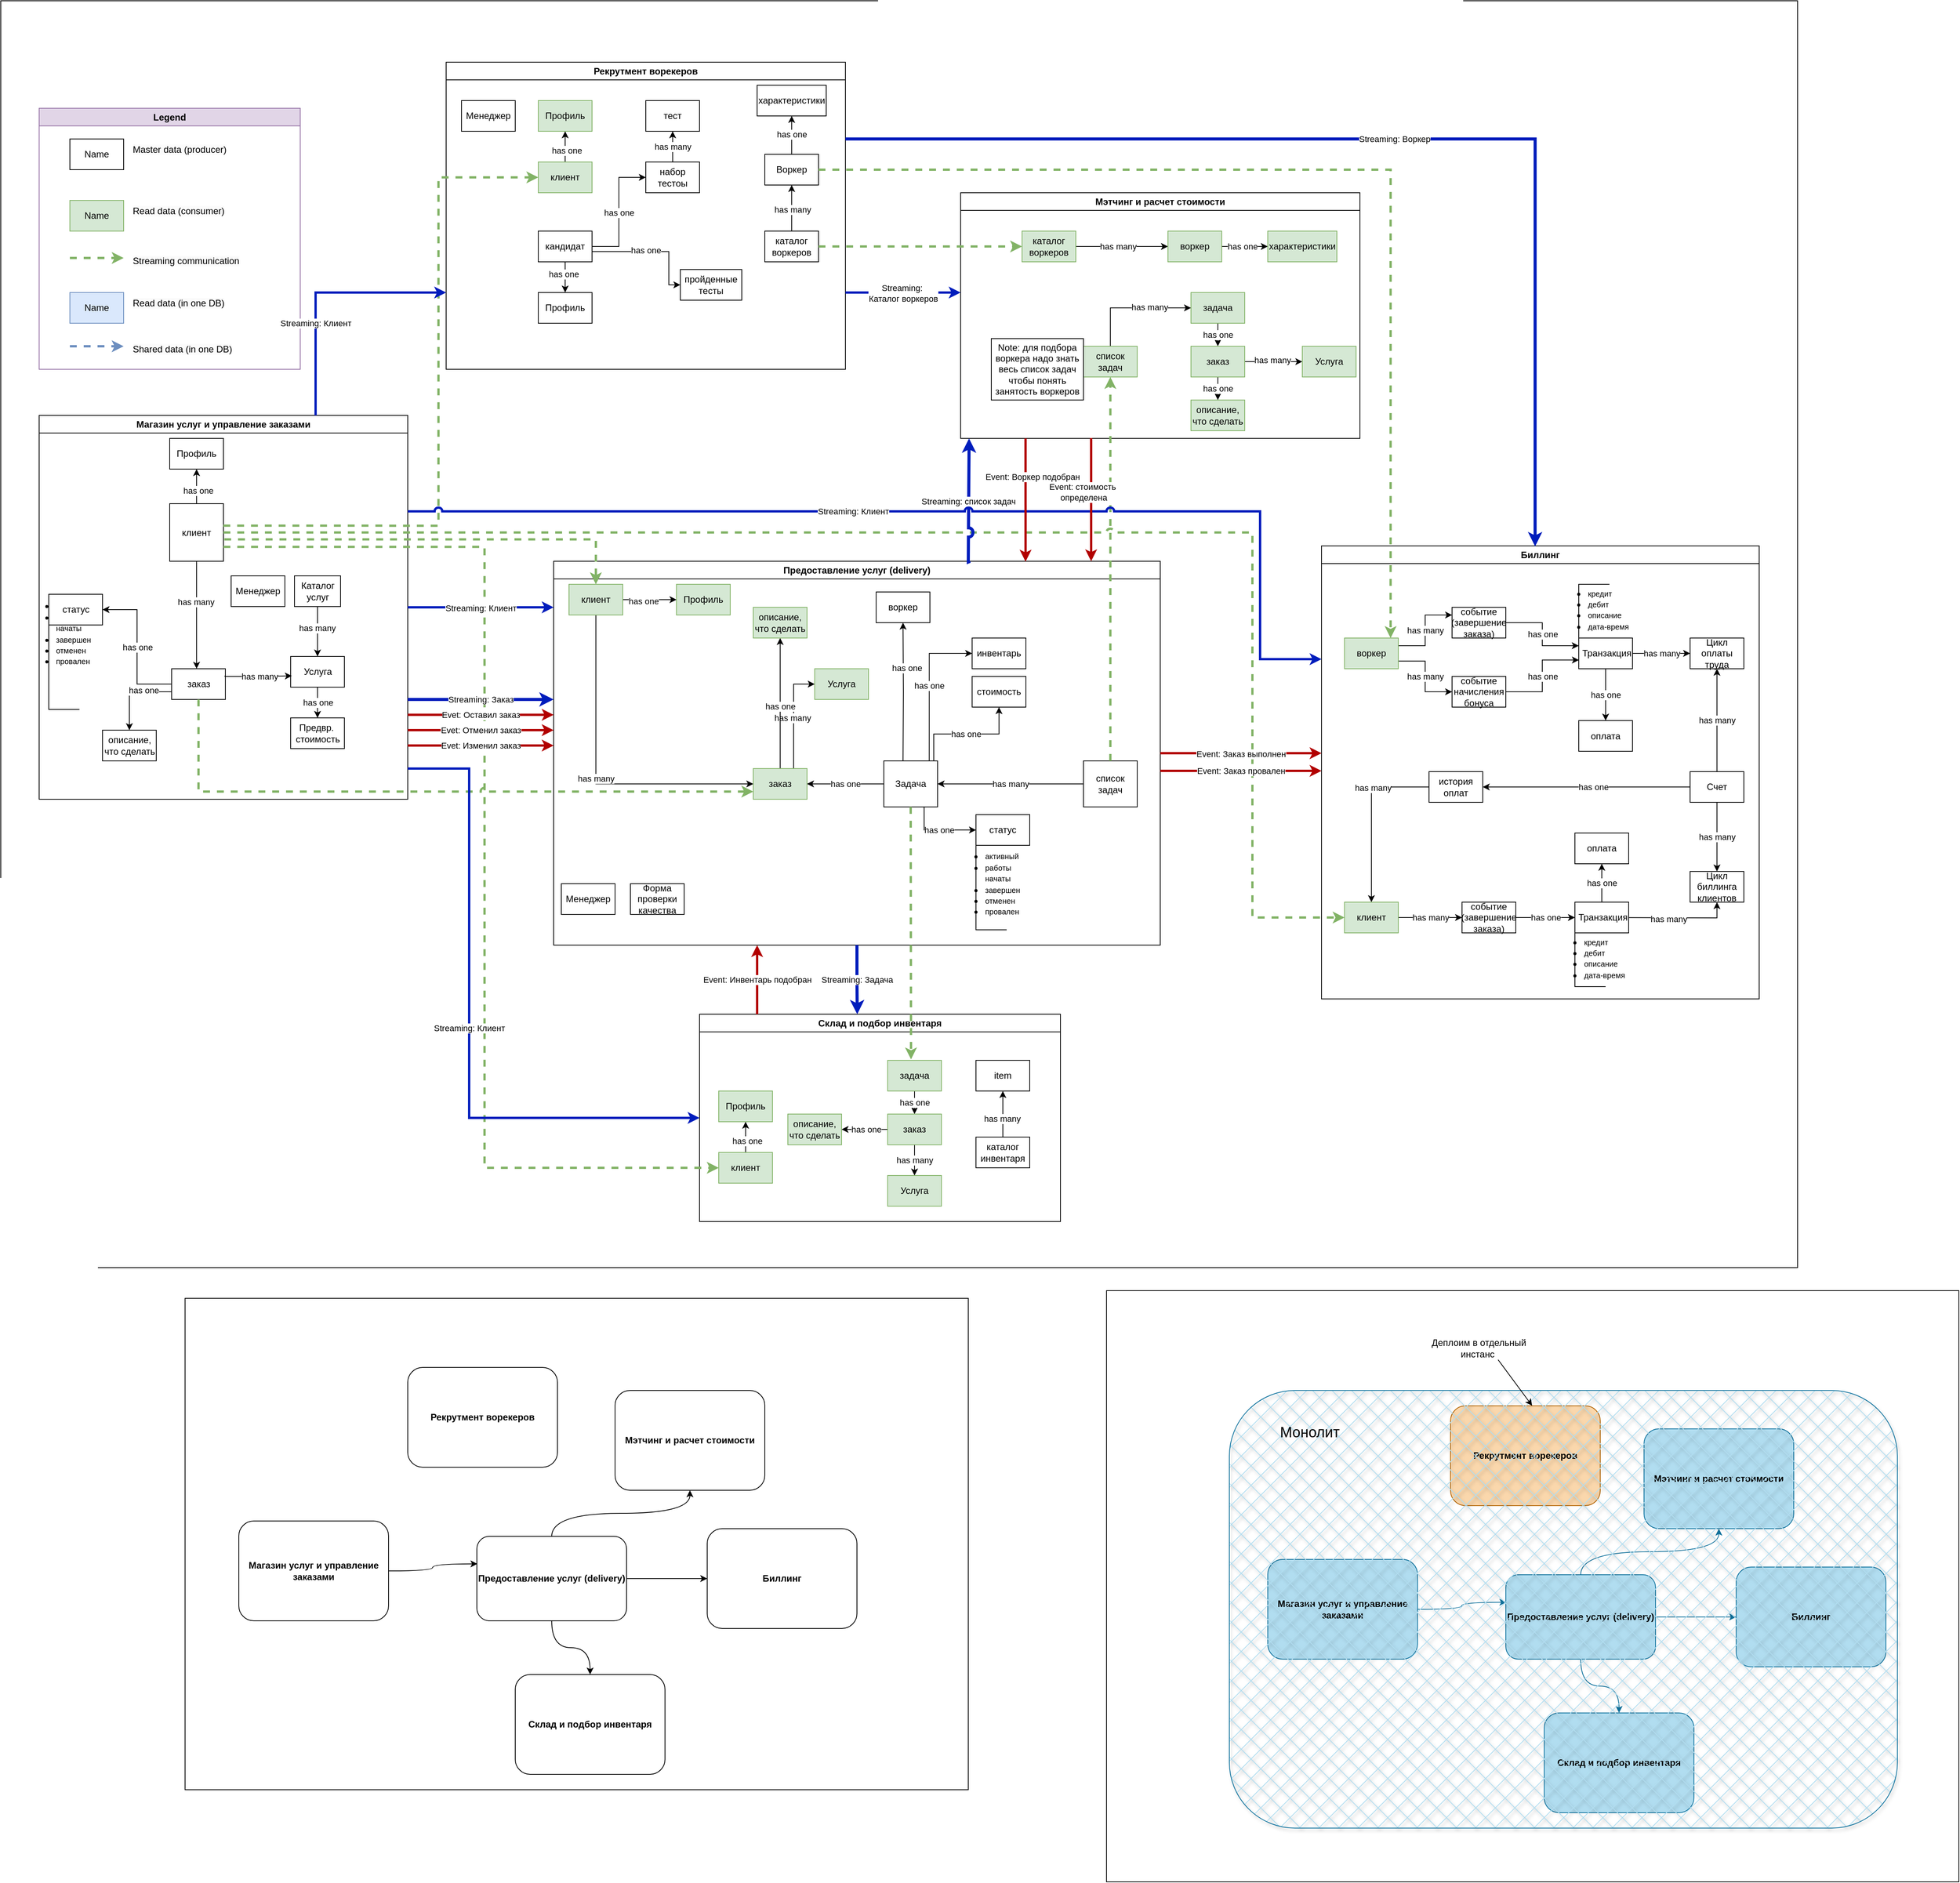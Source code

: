 <mxfile version="26.0.4">
  <diagram name="Page-1" id="h-gMhyEuBnV4IIYBpjub">
    <mxGraphModel dx="3102" dy="2187" grid="1" gridSize="10" guides="1" tooltips="1" connect="1" arrows="1" fold="1" page="1" pageScale="1" pageWidth="850" pageHeight="1100" math="0" shadow="0">
      <root>
        <mxCell id="0" />
        <mxCell id="1" parent="0" />
        <mxCell id="7dmhb36Ism-sETSYG89O-717" value="" style="rounded=0;whiteSpace=wrap;html=1;" parent="1" vertex="1">
          <mxGeometry x="-710" y="-170" width="2340" height="1650" as="geometry" />
        </mxCell>
        <mxCell id="7dmhb36Ism-sETSYG89O-657" value="Containters" parent="0" />
        <mxCell id="7dmhb36Ism-sETSYG89O-6" value="Рекрутмент ворекеров" style="swimlane;whiteSpace=wrap;html=1;" parent="7dmhb36Ism-sETSYG89O-657" vertex="1">
          <mxGeometry x="-130" y="-90" width="520" height="400" as="geometry" />
        </mxCell>
        <mxCell id="7dmhb36Ism-sETSYG89O-4" value="Магазин услуг и управление заказами" style="swimlane;whiteSpace=wrap;html=1;" parent="7dmhb36Ism-sETSYG89O-657" vertex="1">
          <mxGeometry x="-660" y="370" width="480" height="500" as="geometry" />
        </mxCell>
        <mxCell id="7dmhb36Ism-sETSYG89O-107" value="" style="group;rotation=90;" parent="7dmhb36Ism-sETSYG89O-4" vertex="1" connectable="0">
          <mxGeometry x="-20" y="194" width="100" height="150" as="geometry" />
        </mxCell>
        <mxCell id="7dmhb36Ism-sETSYG89O-10" value="Предоставление услуг (delivery)" style="swimlane;whiteSpace=wrap;html=1;" parent="7dmhb36Ism-sETSYG89O-657" vertex="1">
          <mxGeometry x="10" y="560" width="790" height="500" as="geometry" />
        </mxCell>
        <mxCell id="7dmhb36Ism-sETSYG89O-8" value="Биллинг" style="swimlane;whiteSpace=wrap;html=1;" parent="7dmhb36Ism-sETSYG89O-657" vertex="1">
          <mxGeometry x="1010" y="540" width="570" height="590" as="geometry" />
        </mxCell>
        <mxCell id="7dmhb36Ism-sETSYG89O-7" value="Склад и подбор инвентаря" style="swimlane;whiteSpace=wrap;html=1;" parent="7dmhb36Ism-sETSYG89O-657" vertex="1">
          <mxGeometry x="200" y="1150" width="470" height="270" as="geometry" />
        </mxCell>
        <mxCell id="7dmhb36Ism-sETSYG89O-5" value="Мэтчинг и расчет стоимости" style="swimlane;whiteSpace=wrap;html=1;" parent="7dmhb36Ism-sETSYG89O-657" vertex="1">
          <mxGeometry x="540" y="80" width="520" height="320" as="geometry" />
        </mxCell>
        <mxCell id="7dmhb36Ism-sETSYG89O-658" value="data model" style="" parent="0" />
        <mxCell id="7dmhb36Ism-sETSYG89O-332" value="has many" style="edgeStyle=orthogonalEdgeStyle;rounded=0;orthogonalLoop=1;jettySize=auto;html=1;exitX=0.5;exitY=0;exitDx=0;exitDy=0;entryX=0.5;entryY=1;entryDx=0;entryDy=0;" parent="7dmhb36Ism-sETSYG89O-658" source="7dmhb36Ism-sETSYG89O-330" target="7dmhb36Ism-sETSYG89O-331" edge="1">
          <mxGeometry relative="1" as="geometry" />
        </mxCell>
        <mxCell id="7dmhb36Ism-sETSYG89O-335" value="has many" style="edgeStyle=orthogonalEdgeStyle;rounded=0;orthogonalLoop=1;jettySize=auto;html=1;" parent="7dmhb36Ism-sETSYG89O-658" source="7dmhb36Ism-sETSYG89O-330" target="7dmhb36Ism-sETSYG89O-334" edge="1">
          <mxGeometry relative="1" as="geometry" />
        </mxCell>
        <mxCell id="7dmhb36Ism-sETSYG89O-462" style="edgeStyle=orthogonalEdgeStyle;rounded=0;orthogonalLoop=1;jettySize=auto;html=1;exitX=0;exitY=0.5;exitDx=0;exitDy=0;entryX=1;entryY=0.5;entryDx=0;entryDy=0;" parent="7dmhb36Ism-sETSYG89O-658" source="7dmhb36Ism-sETSYG89O-330" target="7dmhb36Ism-sETSYG89O-415" edge="1">
          <mxGeometry relative="1" as="geometry" />
        </mxCell>
        <mxCell id="7dmhb36Ism-sETSYG89O-463" value="has one" style="edgeLabel;html=1;align=center;verticalAlign=middle;resizable=0;points=[];" parent="7dmhb36Ism-sETSYG89O-462" vertex="1" connectable="0">
          <mxGeometry x="-0.067" relative="1" as="geometry">
            <mxPoint as="offset" />
          </mxGeometry>
        </mxCell>
        <mxCell id="7dmhb36Ism-sETSYG89O-330" value="Счет" style="rounded=0;whiteSpace=wrap;html=1;" parent="7dmhb36Ism-sETSYG89O-658" vertex="1">
          <mxGeometry x="1490" y="834" width="70" height="40" as="geometry" />
        </mxCell>
        <mxCell id="7dmhb36Ism-sETSYG89O-331" value="Цикл оплаты труда" style="rounded=0;whiteSpace=wrap;html=1;" parent="7dmhb36Ism-sETSYG89O-658" vertex="1">
          <mxGeometry x="1490" y="660" width="70" height="40" as="geometry" />
        </mxCell>
        <mxCell id="7dmhb36Ism-sETSYG89O-653" value="has many" style="edgeStyle=orthogonalEdgeStyle;rounded=0;orthogonalLoop=1;jettySize=auto;html=1;exitX=1;exitY=0.25;exitDx=0;exitDy=0;entryX=0;entryY=0.25;entryDx=0;entryDy=0;" parent="7dmhb36Ism-sETSYG89O-658" source="7dmhb36Ism-sETSYG89O-411" target="7dmhb36Ism-sETSYG89O-412" edge="1">
          <mxGeometry relative="1" as="geometry" />
        </mxCell>
        <mxCell id="7dmhb36Ism-sETSYG89O-654" value="has many" style="edgeStyle=orthogonalEdgeStyle;rounded=0;orthogonalLoop=1;jettySize=auto;html=1;exitX=1;exitY=0.75;exitDx=0;exitDy=0;entryX=0;entryY=0.5;entryDx=0;entryDy=0;" parent="7dmhb36Ism-sETSYG89O-658" source="7dmhb36Ism-sETSYG89O-411" target="7dmhb36Ism-sETSYG89O-432" edge="1">
          <mxGeometry relative="1" as="geometry" />
        </mxCell>
        <mxCell id="7dmhb36Ism-sETSYG89O-411" value="воркер" style="rounded=0;whiteSpace=wrap;html=1;fillColor=#d5e8d4;strokeColor=#82b366;" parent="7dmhb36Ism-sETSYG89O-658" vertex="1">
          <mxGeometry x="1040" y="660" width="70" height="40" as="geometry" />
        </mxCell>
        <mxCell id="7dmhb36Ism-sETSYG89O-422" value="has one" style="edgeStyle=orthogonalEdgeStyle;rounded=0;orthogonalLoop=1;jettySize=auto;html=1;entryX=0;entryY=0.25;entryDx=0;entryDy=0;" parent="7dmhb36Ism-sETSYG89O-658" source="7dmhb36Ism-sETSYG89O-412" target="7dmhb36Ism-sETSYG89O-421" edge="1">
          <mxGeometry relative="1" as="geometry">
            <mxPoint x="1340" y="780" as="targetPoint" />
          </mxGeometry>
        </mxCell>
        <mxCell id="7dmhb36Ism-sETSYG89O-412" value="событие (завершение заказа)" style="rounded=0;whiteSpace=wrap;html=1;" parent="7dmhb36Ism-sETSYG89O-658" vertex="1">
          <mxGeometry x="1180" y="620" width="70" height="40" as="geometry" />
        </mxCell>
        <mxCell id="7dmhb36Ism-sETSYG89O-464" style="edgeStyle=orthogonalEdgeStyle;rounded=0;orthogonalLoop=1;jettySize=auto;html=1;exitX=0;exitY=0.5;exitDx=0;exitDy=0;entryX=0.5;entryY=0;entryDx=0;entryDy=0;" parent="7dmhb36Ism-sETSYG89O-658" source="7dmhb36Ism-sETSYG89O-415" target="7dmhb36Ism-sETSYG89O-408" edge="1">
          <mxGeometry relative="1" as="geometry">
            <Array as="points">
              <mxPoint x="1075" y="854" />
            </Array>
          </mxGeometry>
        </mxCell>
        <mxCell id="7dmhb36Ism-sETSYG89O-465" value="has many" style="edgeLabel;html=1;align=center;verticalAlign=middle;resizable=0;points=[];" parent="7dmhb36Ism-sETSYG89O-464" vertex="1" connectable="0">
          <mxGeometry x="-0.345" y="1" relative="1" as="geometry">
            <mxPoint as="offset" />
          </mxGeometry>
        </mxCell>
        <mxCell id="7dmhb36Ism-sETSYG89O-415" value="история оплат" style="rounded=0;whiteSpace=wrap;html=1;" parent="7dmhb36Ism-sETSYG89O-658" vertex="1">
          <mxGeometry x="1150" y="834" width="70" height="40" as="geometry" />
        </mxCell>
        <mxCell id="7dmhb36Ism-sETSYG89O-454" value="has many" style="edgeStyle=orthogonalEdgeStyle;rounded=0;orthogonalLoop=1;jettySize=auto;html=1;entryX=0;entryY=0.5;entryDx=0;entryDy=0;" parent="7dmhb36Ism-sETSYG89O-658" source="7dmhb36Ism-sETSYG89O-421" target="7dmhb36Ism-sETSYG89O-331" edge="1">
          <mxGeometry relative="1" as="geometry" />
        </mxCell>
        <mxCell id="7dmhb36Ism-sETSYG89O-436" value="" style="edgeStyle=orthogonalEdgeStyle;rounded=0;orthogonalLoop=1;jettySize=auto;html=1;entryX=0.003;entryY=0.716;entryDx=0;entryDy=0;entryPerimeter=0;" parent="7dmhb36Ism-sETSYG89O-658" source="7dmhb36Ism-sETSYG89O-432" target="7dmhb36Ism-sETSYG89O-421" edge="1">
          <mxGeometry relative="1" as="geometry">
            <mxPoint x="1390" y="1060" as="targetPoint" />
          </mxGeometry>
        </mxCell>
        <mxCell id="7dmhb36Ism-sETSYG89O-457" value="has one" style="edgeLabel;html=1;align=center;verticalAlign=middle;resizable=0;points=[];" parent="7dmhb36Ism-sETSYG89O-436" vertex="1" connectable="0">
          <mxGeometry x="-0.001" relative="1" as="geometry">
            <mxPoint as="offset" />
          </mxGeometry>
        </mxCell>
        <mxCell id="7dmhb36Ism-sETSYG89O-432" value="событие начисления бонуса" style="rounded=0;whiteSpace=wrap;html=1;" parent="7dmhb36Ism-sETSYG89O-658" vertex="1">
          <mxGeometry x="1180" y="710" width="70" height="40" as="geometry" />
        </mxCell>
        <mxCell id="7dmhb36Ism-sETSYG89O-456" value="" style="group" parent="7dmhb36Ism-sETSYG89O-658" vertex="1" connectable="0">
          <mxGeometry x="1315" y="577.5" width="150" height="227.5" as="geometry" />
        </mxCell>
        <mxCell id="7dmhb36Ism-sETSYG89O-452" value="has one" style="edgeStyle=orthogonalEdgeStyle;rounded=0;orthogonalLoop=1;jettySize=auto;html=1;entryX=0.5;entryY=0;entryDx=0;entryDy=0;" parent="7dmhb36Ism-sETSYG89O-456" source="7dmhb36Ism-sETSYG89O-421" target="7dmhb36Ism-sETSYG89O-448" edge="1">
          <mxGeometry relative="1" as="geometry" />
        </mxCell>
        <mxCell id="7dmhb36Ism-sETSYG89O-448" value="оплата" style="rounded=0;whiteSpace=wrap;html=1;" parent="7dmhb36Ism-sETSYG89O-456" vertex="1">
          <mxGeometry x="30" y="190" width="70" height="40" as="geometry" />
        </mxCell>
        <mxCell id="7dmhb36Ism-sETSYG89O-421" value="&amp;nbsp;Транзакция" style="rounded=0;whiteSpace=wrap;html=1;" parent="7dmhb36Ism-sETSYG89O-456" vertex="1">
          <mxGeometry x="30" y="82.5" width="70" height="40" as="geometry" />
        </mxCell>
        <mxCell id="7dmhb36Ism-sETSYG89O-440" value="&lt;ul&gt;&lt;li&gt;&lt;span style=&quot;font-size: 10px;&quot;&gt;кредит&lt;/span&gt;&lt;/li&gt;&lt;li&gt;&lt;span style=&quot;font-size: 10px;&quot;&gt;дебит&lt;/span&gt;&lt;/li&gt;&lt;li&gt;&lt;span style=&quot;font-size: 10px;&quot;&gt;описание&lt;/span&gt;&lt;/li&gt;&lt;li&gt;&lt;span style=&quot;font-size: 10px;&quot;&gt;дата-время&lt;/span&gt;&lt;/li&gt;&lt;/ul&gt;" style="text;strokeColor=none;fillColor=none;html=1;whiteSpace=wrap;verticalAlign=middle;overflow=hidden;" parent="7dmhb36Ism-sETSYG89O-456" vertex="1">
          <mxGeometry y="2.5" width="100" height="80" as="geometry" />
        </mxCell>
        <mxCell id="7dmhb36Ism-sETSYG89O-442" value="" style="strokeWidth=1;html=1;shape=mxgraph.flowchart.annotation_1;align=left;pointerEvents=1;" parent="7dmhb36Ism-sETSYG89O-456" vertex="1">
          <mxGeometry x="30" y="12.5" width="40" height="70" as="geometry" />
        </mxCell>
        <mxCell id="7dmhb36Ism-sETSYG89O-334" value="Цикл биллинга клиентов" style="rounded=0;whiteSpace=wrap;html=1;" parent="7dmhb36Ism-sETSYG89O-658" vertex="1">
          <mxGeometry x="1490" y="964" width="70" height="40" as="geometry" />
        </mxCell>
        <mxCell id="7dmhb36Ism-sETSYG89O-410" value="has many" style="edgeStyle=orthogonalEdgeStyle;rounded=0;orthogonalLoop=1;jettySize=auto;html=1;" parent="7dmhb36Ism-sETSYG89O-658" source="7dmhb36Ism-sETSYG89O-408" target="7dmhb36Ism-sETSYG89O-409" edge="1">
          <mxGeometry relative="1" as="geometry" />
        </mxCell>
        <mxCell id="7dmhb36Ism-sETSYG89O-408" value="клиент" style="rounded=0;whiteSpace=wrap;html=1;fillColor=#d5e8d4;strokeColor=#82b366;" parent="7dmhb36Ism-sETSYG89O-658" vertex="1">
          <mxGeometry x="1040" y="1004" width="70" height="40" as="geometry" />
        </mxCell>
        <mxCell id="7dmhb36Ism-sETSYG89O-425" value="" style="edgeStyle=orthogonalEdgeStyle;rounded=0;orthogonalLoop=1;jettySize=auto;html=1;" parent="7dmhb36Ism-sETSYG89O-658" source="7dmhb36Ism-sETSYG89O-409" target="7dmhb36Ism-sETSYG89O-424" edge="1">
          <mxGeometry relative="1" as="geometry" />
        </mxCell>
        <mxCell id="7dmhb36Ism-sETSYG89O-426" value="has one" style="edgeLabel;html=1;align=center;verticalAlign=middle;resizable=0;points=[];" parent="7dmhb36Ism-sETSYG89O-425" vertex="1" connectable="0">
          <mxGeometry relative="1" as="geometry">
            <mxPoint as="offset" />
          </mxGeometry>
        </mxCell>
        <mxCell id="7dmhb36Ism-sETSYG89O-409" value="событие (завершение заказа)" style="rounded=0;whiteSpace=wrap;html=1;" parent="7dmhb36Ism-sETSYG89O-658" vertex="1">
          <mxGeometry x="1193" y="1004" width="70" height="40" as="geometry" />
        </mxCell>
        <mxCell id="7dmhb36Ism-sETSYG89O-459" style="edgeStyle=orthogonalEdgeStyle;rounded=0;orthogonalLoop=1;jettySize=auto;html=1;entryX=0.5;entryY=1;entryDx=0;entryDy=0;" parent="7dmhb36Ism-sETSYG89O-658" target="7dmhb36Ism-sETSYG89O-334" edge="1">
          <mxGeometry relative="1" as="geometry">
            <mxPoint x="1380" y="1024" as="sourcePoint" />
          </mxGeometry>
        </mxCell>
        <mxCell id="7dmhb36Ism-sETSYG89O-460" value="has many" style="edgeLabel;html=1;align=center;verticalAlign=middle;resizable=0;points=[];" parent="7dmhb36Ism-sETSYG89O-459" vertex="1" connectable="0">
          <mxGeometry x="-0.013" y="-1" relative="1" as="geometry">
            <mxPoint as="offset" />
          </mxGeometry>
        </mxCell>
        <mxCell id="7dmhb36Ism-sETSYG89O-429" value="" style="group" parent="7dmhb36Ism-sETSYG89O-658" vertex="1" connectable="0">
          <mxGeometry x="1305" y="1004" width="105" height="120" as="geometry" />
        </mxCell>
        <mxCell id="7dmhb36Ism-sETSYG89O-428" value="&lt;ul&gt;&lt;li&gt;&lt;span style=&quot;font-size: 10px;&quot;&gt;кредит&lt;/span&gt;&lt;/li&gt;&lt;li&gt;&lt;span style=&quot;font-size: 10px;&quot;&gt;дебит&lt;/span&gt;&lt;/li&gt;&lt;li&gt;&lt;span style=&quot;font-size: 10px;&quot;&gt;описание&lt;/span&gt;&lt;/li&gt;&lt;li&gt;&lt;span style=&quot;font-size: 10px;&quot;&gt;дата-время&lt;/span&gt;&lt;/li&gt;&lt;/ul&gt;" style="text;strokeColor=none;fillColor=none;html=1;whiteSpace=wrap;verticalAlign=middle;overflow=hidden;" parent="7dmhb36Ism-sETSYG89O-429" vertex="1">
          <mxGeometry x="5" y="30" width="100" height="80" as="geometry" />
        </mxCell>
        <mxCell id="7dmhb36Ism-sETSYG89O-650" value="" style="group" parent="7dmhb36Ism-sETSYG89O-429" vertex="1" connectable="0">
          <mxGeometry x="35" width="70" height="110" as="geometry" />
        </mxCell>
        <mxCell id="7dmhb36Ism-sETSYG89O-431" value="" style="strokeWidth=1;html=1;shape=mxgraph.flowchart.annotation_1;align=left;pointerEvents=1;" parent="7dmhb36Ism-sETSYG89O-650" vertex="1">
          <mxGeometry y="40" width="40" height="70" as="geometry" />
        </mxCell>
        <mxCell id="7dmhb36Ism-sETSYG89O-424" value="&amp;nbsp;Транзакция" style="rounded=0;whiteSpace=wrap;html=1;" parent="7dmhb36Ism-sETSYG89O-650" vertex="1">
          <mxGeometry width="70" height="40" as="geometry" />
        </mxCell>
        <mxCell id="7dmhb36Ism-sETSYG89O-652" value="has one" style="edgeStyle=orthogonalEdgeStyle;rounded=0;orthogonalLoop=1;jettySize=auto;html=1;exitX=0.5;exitY=0;exitDx=0;exitDy=0;entryX=0.5;entryY=1;entryDx=0;entryDy=0;" parent="7dmhb36Ism-sETSYG89O-658" source="7dmhb36Ism-sETSYG89O-424" target="7dmhb36Ism-sETSYG89O-651" edge="1">
          <mxGeometry relative="1" as="geometry" />
        </mxCell>
        <mxCell id="7dmhb36Ism-sETSYG89O-651" value="оплата" style="rounded=0;whiteSpace=wrap;html=1;" parent="7dmhb36Ism-sETSYG89O-658" vertex="1">
          <mxGeometry x="1340" y="914" width="70" height="40" as="geometry" />
        </mxCell>
        <mxCell id="7dmhb36Ism-sETSYG89O-61" value="" style="edgeStyle=orthogonalEdgeStyle;rounded=0;orthogonalLoop=1;jettySize=auto;html=1;entryX=0;entryY=0.5;entryDx=0;entryDy=0;exitX=1;exitY=0.5;exitDx=0;exitDy=0;" parent="7dmhb36Ism-sETSYG89O-658" source="7dmhb36Ism-sETSYG89O-603" target="7dmhb36Ism-sETSYG89O-60" edge="1">
          <mxGeometry relative="1" as="geometry">
            <mxPoint x="985" y="300" as="targetPoint" />
          </mxGeometry>
        </mxCell>
        <mxCell id="7dmhb36Ism-sETSYG89O-62" value="has many" style="edgeLabel;html=1;align=center;verticalAlign=middle;resizable=0;points=[];" parent="7dmhb36Ism-sETSYG89O-61" vertex="1" connectable="0">
          <mxGeometry x="-0.041" y="2" relative="1" as="geometry">
            <mxPoint as="offset" />
          </mxGeometry>
        </mxCell>
        <mxCell id="7dmhb36Ism-sETSYG89O-606" value="has one" style="edgeStyle=orthogonalEdgeStyle;rounded=0;orthogonalLoop=1;jettySize=auto;html=1;" parent="7dmhb36Ism-sETSYG89O-658" source="7dmhb36Ism-sETSYG89O-54" target="7dmhb36Ism-sETSYG89O-603" edge="1">
          <mxGeometry relative="1" as="geometry" />
        </mxCell>
        <mxCell id="7dmhb36Ism-sETSYG89O-54" value="задача" style="rounded=0;whiteSpace=wrap;html=1;fillColor=#d5e8d4;strokeColor=#82b366;" parent="7dmhb36Ism-sETSYG89O-658" vertex="1">
          <mxGeometry x="840" y="210" width="70" height="40" as="geometry" />
        </mxCell>
        <mxCell id="7dmhb36Ism-sETSYG89O-60" value="Услуга" style="rounded=0;whiteSpace=wrap;html=1;fillColor=#d5e8d4;strokeColor=#82b366;" parent="7dmhb36Ism-sETSYG89O-658" vertex="1">
          <mxGeometry x="985" y="280" width="70" height="40" as="geometry" />
        </mxCell>
        <mxCell id="7dmhb36Ism-sETSYG89O-159" style="edgeStyle=orthogonalEdgeStyle;rounded=0;orthogonalLoop=1;jettySize=auto;html=1;exitX=0.5;exitY=0;exitDx=0;exitDy=0;entryX=0;entryY=0.5;entryDx=0;entryDy=0;" parent="7dmhb36Ism-sETSYG89O-658" source="7dmhb36Ism-sETSYG89O-63" target="7dmhb36Ism-sETSYG89O-54" edge="1">
          <mxGeometry relative="1" as="geometry">
            <mxPoint x="670" y="190" as="targetPoint" />
          </mxGeometry>
        </mxCell>
        <mxCell id="7dmhb36Ism-sETSYG89O-162" value="has many" style="edgeLabel;html=1;align=center;verticalAlign=middle;resizable=0;points=[];" parent="7dmhb36Ism-sETSYG89O-159" vertex="1" connectable="0">
          <mxGeometry x="0.302" y="1" relative="1" as="geometry">
            <mxPoint as="offset" />
          </mxGeometry>
        </mxCell>
        <mxCell id="7dmhb36Ism-sETSYG89O-63" value="список задач" style="rounded=0;whiteSpace=wrap;html=1;fillColor=#d5e8d4;strokeColor=#82b366;" parent="7dmhb36Ism-sETSYG89O-658" vertex="1">
          <mxGeometry x="700" y="280" width="70" height="40" as="geometry" />
        </mxCell>
        <mxCell id="7dmhb36Ism-sETSYG89O-75" value="" style="edgeStyle=orthogonalEdgeStyle;rounded=0;orthogonalLoop=1;jettySize=auto;html=1;entryX=0;entryY=0.5;entryDx=0;entryDy=0;" parent="7dmhb36Ism-sETSYG89O-658" source="7dmhb36Ism-sETSYG89O-73" target="7dmhb36Ism-sETSYG89O-74" edge="1">
          <mxGeometry relative="1" as="geometry" />
        </mxCell>
        <mxCell id="7dmhb36Ism-sETSYG89O-76" value="has many" style="edgeLabel;html=1;align=center;verticalAlign=middle;resizable=0;points=[];" parent="7dmhb36Ism-sETSYG89O-75" vertex="1" connectable="0">
          <mxGeometry x="-0.095" relative="1" as="geometry">
            <mxPoint as="offset" />
          </mxGeometry>
        </mxCell>
        <mxCell id="7dmhb36Ism-sETSYG89O-73" value="каталог воркеров" style="rounded=0;whiteSpace=wrap;html=1;fillColor=#d5e8d4;strokeColor=#82b366;" parent="7dmhb36Ism-sETSYG89O-658" vertex="1">
          <mxGeometry x="620" y="130" width="70" height="40" as="geometry" />
        </mxCell>
        <mxCell id="7dmhb36Ism-sETSYG89O-88" value="" style="edgeStyle=orthogonalEdgeStyle;rounded=0;orthogonalLoop=1;jettySize=auto;html=1;" parent="7dmhb36Ism-sETSYG89O-658" source="7dmhb36Ism-sETSYG89O-74" target="7dmhb36Ism-sETSYG89O-86" edge="1">
          <mxGeometry relative="1" as="geometry" />
        </mxCell>
        <mxCell id="7dmhb36Ism-sETSYG89O-89" value="has one" style="edgeLabel;html=1;align=center;verticalAlign=middle;resizable=0;points=[];" parent="7dmhb36Ism-sETSYG89O-88" vertex="1" connectable="0">
          <mxGeometry x="-0.092" relative="1" as="geometry">
            <mxPoint as="offset" />
          </mxGeometry>
        </mxCell>
        <mxCell id="7dmhb36Ism-sETSYG89O-74" value="воркер" style="rounded=0;whiteSpace=wrap;html=1;fillColor=#d5e8d4;strokeColor=#82b366;" parent="7dmhb36Ism-sETSYG89O-658" vertex="1">
          <mxGeometry x="810" y="130" width="70" height="40" as="geometry" />
        </mxCell>
        <mxCell id="7dmhb36Ism-sETSYG89O-78" value="описание, что сделать" style="rounded=0;whiteSpace=wrap;html=1;fillColor=#d5e8d4;strokeColor=#82b366;" parent="7dmhb36Ism-sETSYG89O-658" vertex="1">
          <mxGeometry x="840" y="350" width="70" height="40" as="geometry" />
        </mxCell>
        <mxCell id="7dmhb36Ism-sETSYG89O-86" value="характеристики" style="rounded=0;whiteSpace=wrap;html=1;fillColor=#d5e8d4;strokeColor=#82b366;" parent="7dmhb36Ism-sETSYG89O-658" vertex="1">
          <mxGeometry x="940" y="130" width="90" height="40" as="geometry" />
        </mxCell>
        <mxCell id="7dmhb36Ism-sETSYG89O-607" value="has one" style="edgeStyle=orthogonalEdgeStyle;rounded=0;orthogonalLoop=1;jettySize=auto;html=1;exitX=0.5;exitY=1;exitDx=0;exitDy=0;entryX=0.5;entryY=0;entryDx=0;entryDy=0;" parent="7dmhb36Ism-sETSYG89O-658" source="7dmhb36Ism-sETSYG89O-603" target="7dmhb36Ism-sETSYG89O-78" edge="1">
          <mxGeometry relative="1" as="geometry" />
        </mxCell>
        <mxCell id="7dmhb36Ism-sETSYG89O-603" value="заказ" style="rounded=0;whiteSpace=wrap;html=1;fillColor=#d5e8d4;strokeColor=#82b366;" parent="7dmhb36Ism-sETSYG89O-658" vertex="1">
          <mxGeometry x="840" y="280" width="70" height="40" as="geometry" />
        </mxCell>
        <mxCell id="7dmhb36Ism-sETSYG89O-94" value="Менеджер" style="rounded=0;whiteSpace=wrap;html=1;" parent="7dmhb36Ism-sETSYG89O-658" vertex="1">
          <mxGeometry x="-110" y="-40" width="70" height="40" as="geometry" />
        </mxCell>
        <mxCell id="7dmhb36Ism-sETSYG89O-99" value="" style="edgeStyle=orthogonalEdgeStyle;rounded=0;orthogonalLoop=1;jettySize=auto;html=1;" parent="7dmhb36Ism-sETSYG89O-658" source="7dmhb36Ism-sETSYG89O-101" target="7dmhb36Ism-sETSYG89O-102" edge="1">
          <mxGeometry relative="1" as="geometry" />
        </mxCell>
        <mxCell id="7dmhb36Ism-sETSYG89O-100" value="has one" style="edgeLabel;html=1;align=center;verticalAlign=middle;resizable=0;points=[];" parent="7dmhb36Ism-sETSYG89O-99" vertex="1" connectable="0">
          <mxGeometry x="-0.222" y="-2" relative="1" as="geometry">
            <mxPoint as="offset" />
          </mxGeometry>
        </mxCell>
        <mxCell id="7dmhb36Ism-sETSYG89O-101" value="клиент" style="rounded=0;whiteSpace=wrap;html=1;fillColor=#d5e8d4;strokeColor=#82b366;" parent="7dmhb36Ism-sETSYG89O-658" vertex="1">
          <mxGeometry x="-10" y="40" width="70" height="40" as="geometry" />
        </mxCell>
        <mxCell id="7dmhb36Ism-sETSYG89O-102" value="Профиль" style="rounded=0;whiteSpace=wrap;html=1;fillColor=#d5e8d4;strokeColor=#82b366;" parent="7dmhb36Ism-sETSYG89O-658" vertex="1">
          <mxGeometry x="-10" y="-40" width="70" height="40" as="geometry" />
        </mxCell>
        <mxCell id="7dmhb36Ism-sETSYG89O-103" value="" style="edgeStyle=orthogonalEdgeStyle;rounded=0;orthogonalLoop=1;jettySize=auto;html=1;" parent="7dmhb36Ism-sETSYG89O-658" source="7dmhb36Ism-sETSYG89O-105" target="7dmhb36Ism-sETSYG89O-106" edge="1">
          <mxGeometry relative="1" as="geometry" />
        </mxCell>
        <mxCell id="7dmhb36Ism-sETSYG89O-104" value="has one" style="edgeLabel;html=1;align=center;verticalAlign=middle;resizable=0;points=[];" parent="7dmhb36Ism-sETSYG89O-103" vertex="1" connectable="0">
          <mxGeometry x="-0.222" y="-2" relative="1" as="geometry">
            <mxPoint as="offset" />
          </mxGeometry>
        </mxCell>
        <mxCell id="7dmhb36Ism-sETSYG89O-111" style="edgeStyle=orthogonalEdgeStyle;rounded=0;orthogonalLoop=1;jettySize=auto;html=1;exitX=1;exitY=0.5;exitDx=0;exitDy=0;entryX=0;entryY=0.5;entryDx=0;entryDy=0;" parent="7dmhb36Ism-sETSYG89O-658" source="7dmhb36Ism-sETSYG89O-105" target="7dmhb36Ism-sETSYG89O-108" edge="1">
          <mxGeometry relative="1" as="geometry" />
        </mxCell>
        <mxCell id="7dmhb36Ism-sETSYG89O-112" value="has one" style="edgeLabel;html=1;align=center;verticalAlign=middle;resizable=0;points=[];" parent="7dmhb36Ism-sETSYG89O-111" vertex="1" connectable="0">
          <mxGeometry x="-0.006" relative="1" as="geometry">
            <mxPoint as="offset" />
          </mxGeometry>
        </mxCell>
        <mxCell id="7dmhb36Ism-sETSYG89O-130" style="edgeStyle=orthogonalEdgeStyle;rounded=0;orthogonalLoop=1;jettySize=auto;html=1;entryX=0;entryY=0.5;entryDx=0;entryDy=0;exitX=1.005;exitY=0.665;exitDx=0;exitDy=0;exitPerimeter=0;" parent="7dmhb36Ism-sETSYG89O-658" source="7dmhb36Ism-sETSYG89O-105" target="7dmhb36Ism-sETSYG89O-128" edge="1">
          <mxGeometry relative="1" as="geometry">
            <Array as="points">
              <mxPoint x="160" y="157" />
              <mxPoint x="160" y="200" />
            </Array>
          </mxGeometry>
        </mxCell>
        <mxCell id="7dmhb36Ism-sETSYG89O-131" value="has one" style="edgeLabel;html=1;align=center;verticalAlign=middle;resizable=0;points=[];" parent="7dmhb36Ism-sETSYG89O-130" vertex="1" connectable="0">
          <mxGeometry x="-0.123" y="2" relative="1" as="geometry">
            <mxPoint as="offset" />
          </mxGeometry>
        </mxCell>
        <mxCell id="7dmhb36Ism-sETSYG89O-105" value="кандидат" style="rounded=0;whiteSpace=wrap;html=1;" parent="7dmhb36Ism-sETSYG89O-658" vertex="1">
          <mxGeometry x="-10" y="130" width="70" height="40" as="geometry" />
        </mxCell>
        <mxCell id="7dmhb36Ism-sETSYG89O-106" value="Профиль" style="rounded=0;whiteSpace=wrap;html=1;" parent="7dmhb36Ism-sETSYG89O-658" vertex="1">
          <mxGeometry x="-10" y="210" width="70" height="40" as="geometry" />
        </mxCell>
        <mxCell id="7dmhb36Ism-sETSYG89O-110" value="has many" style="edgeStyle=orthogonalEdgeStyle;rounded=0;orthogonalLoop=1;jettySize=auto;html=1;" parent="7dmhb36Ism-sETSYG89O-658" source="7dmhb36Ism-sETSYG89O-108" target="7dmhb36Ism-sETSYG89O-109" edge="1">
          <mxGeometry relative="1" as="geometry" />
        </mxCell>
        <mxCell id="7dmhb36Ism-sETSYG89O-108" value="набор тестоы" style="rounded=0;whiteSpace=wrap;html=1;" parent="7dmhb36Ism-sETSYG89O-658" vertex="1">
          <mxGeometry x="130" y="40" width="70" height="40" as="geometry" />
        </mxCell>
        <mxCell id="7dmhb36Ism-sETSYG89O-109" value="тест" style="rounded=0;whiteSpace=wrap;html=1;" parent="7dmhb36Ism-sETSYG89O-658" vertex="1">
          <mxGeometry x="130" y="-40" width="70" height="40" as="geometry" />
        </mxCell>
        <mxCell id="7dmhb36Ism-sETSYG89O-128" value="пройденные тесты" style="rounded=0;whiteSpace=wrap;html=1;" parent="7dmhb36Ism-sETSYG89O-658" vertex="1">
          <mxGeometry x="175" y="180" width="80" height="40" as="geometry" />
        </mxCell>
        <mxCell id="7dmhb36Ism-sETSYG89O-134" value="" style="edgeStyle=orthogonalEdgeStyle;rounded=0;orthogonalLoop=1;jettySize=auto;html=1;" parent="7dmhb36Ism-sETSYG89O-658" source="7dmhb36Ism-sETSYG89O-132" target="7dmhb36Ism-sETSYG89O-133" edge="1">
          <mxGeometry relative="1" as="geometry" />
        </mxCell>
        <mxCell id="7dmhb36Ism-sETSYG89O-135" value="has one" style="edgeLabel;html=1;align=center;verticalAlign=middle;resizable=0;points=[];" parent="7dmhb36Ism-sETSYG89O-134" vertex="1" connectable="0">
          <mxGeometry x="0.037" relative="1" as="geometry">
            <mxPoint as="offset" />
          </mxGeometry>
        </mxCell>
        <mxCell id="7dmhb36Ism-sETSYG89O-132" value="Воркер" style="rounded=0;whiteSpace=wrap;html=1;" parent="7dmhb36Ism-sETSYG89O-658" vertex="1">
          <mxGeometry x="285" y="30" width="70" height="40" as="geometry" />
        </mxCell>
        <mxCell id="7dmhb36Ism-sETSYG89O-133" value="характеристики" style="rounded=0;whiteSpace=wrap;html=1;" parent="7dmhb36Ism-sETSYG89O-658" vertex="1">
          <mxGeometry x="275" y="-60" width="90" height="40" as="geometry" />
        </mxCell>
        <mxCell id="7dmhb36Ism-sETSYG89O-511" style="edgeStyle=orthogonalEdgeStyle;rounded=0;orthogonalLoop=1;jettySize=auto;html=1;entryX=0.5;entryY=1;entryDx=0;entryDy=0;" parent="7dmhb36Ism-sETSYG89O-658" source="7dmhb36Ism-sETSYG89O-510" target="7dmhb36Ism-sETSYG89O-132" edge="1">
          <mxGeometry relative="1" as="geometry" />
        </mxCell>
        <mxCell id="7dmhb36Ism-sETSYG89O-512" value="has many" style="edgeLabel;html=1;align=center;verticalAlign=middle;resizable=0;points=[];" parent="7dmhb36Ism-sETSYG89O-511" vertex="1" connectable="0">
          <mxGeometry x="-0.055" y="-1" relative="1" as="geometry">
            <mxPoint as="offset" />
          </mxGeometry>
        </mxCell>
        <mxCell id="7dmhb36Ism-sETSYG89O-510" value="каталог воркеров" style="rounded=0;whiteSpace=wrap;html=1;" parent="7dmhb36Ism-sETSYG89O-658" vertex="1">
          <mxGeometry x="285" y="130" width="70" height="40" as="geometry" />
        </mxCell>
        <mxCell id="7dmhb36Ism-sETSYG89O-52" value="" style="edgeStyle=orthogonalEdgeStyle;rounded=0;orthogonalLoop=1;jettySize=auto;html=1;" parent="7dmhb36Ism-sETSYG89O-658" source="7dmhb36Ism-sETSYG89O-12" target="7dmhb36Ism-sETSYG89O-51" edge="1">
          <mxGeometry relative="1" as="geometry" />
        </mxCell>
        <mxCell id="7dmhb36Ism-sETSYG89O-53" value="has one" style="edgeLabel;html=1;align=center;verticalAlign=middle;resizable=0;points=[];" parent="7dmhb36Ism-sETSYG89O-52" vertex="1" connectable="0">
          <mxGeometry x="-0.222" y="-2" relative="1" as="geometry">
            <mxPoint as="offset" />
          </mxGeometry>
        </mxCell>
        <mxCell id="7dmhb36Ism-sETSYG89O-562" value="" style="edgeStyle=orthogonalEdgeStyle;rounded=0;orthogonalLoop=1;jettySize=auto;html=1;" parent="7dmhb36Ism-sETSYG89O-658" source="7dmhb36Ism-sETSYG89O-12" target="7dmhb36Ism-sETSYG89O-13" edge="1">
          <mxGeometry relative="1" as="geometry">
            <Array as="points">
              <mxPoint x="-455" y="590" />
              <mxPoint x="-455" y="590" />
            </Array>
          </mxGeometry>
        </mxCell>
        <mxCell id="7dmhb36Ism-sETSYG89O-563" value="has many" style="edgeLabel;html=1;align=center;verticalAlign=middle;resizable=0;points=[];" parent="7dmhb36Ism-sETSYG89O-562" vertex="1" connectable="0">
          <mxGeometry x="-0.252" y="-1" relative="1" as="geometry">
            <mxPoint as="offset" />
          </mxGeometry>
        </mxCell>
        <mxCell id="7dmhb36Ism-sETSYG89O-12" value="клиент" style="rounded=0;whiteSpace=wrap;html=1;" parent="7dmhb36Ism-sETSYG89O-658" vertex="1">
          <mxGeometry x="-490" y="485" width="70" height="75" as="geometry" />
        </mxCell>
        <mxCell id="7dmhb36Ism-sETSYG89O-51" value="Профиль" style="rounded=0;whiteSpace=wrap;html=1;" parent="7dmhb36Ism-sETSYG89O-658" vertex="1">
          <mxGeometry x="-490" y="400" width="70" height="40" as="geometry" />
        </mxCell>
        <mxCell id="7dmhb36Ism-sETSYG89O-18" value="&lt;ul&gt;&lt;li&gt;&lt;span style=&quot;background-color: transparent; color: light-dark(rgb(0, 0, 0), rgb(255, 255, 255));&quot;&gt;&lt;font style=&quot;font-size: 10px;&quot;&gt;активный&lt;/font&gt;&lt;/span&gt;&lt;/li&gt;&lt;li&gt;&lt;span style=&quot;font-size: 10px;&quot;&gt;работы начаты&lt;/span&gt;&lt;/li&gt;&lt;li&gt;&lt;span style=&quot;font-size: 10px; background-color: transparent; color: light-dark(rgb(0, 0, 0), rgb(255, 255, 255));&quot;&gt;завершен&lt;/span&gt;&lt;br&gt;&lt;/li&gt;&lt;li&gt;&lt;span style=&quot;background-color: transparent; color: light-dark(rgb(0, 0, 0), rgb(255, 255, 255));&quot;&gt;&lt;font style=&quot;font-size: 10px;&quot;&gt;отменен&lt;/font&gt;&lt;/span&gt;&lt;/li&gt;&lt;li&gt;&lt;span style=&quot;background-color: transparent; color: light-dark(rgb(0, 0, 0), rgb(255, 255, 255));&quot;&gt;&lt;font style=&quot;font-size: 10px;&quot;&gt;провален&lt;/font&gt;&lt;/span&gt;&lt;/li&gt;&lt;/ul&gt;" style="text;strokeColor=none;fillColor=none;html=1;whiteSpace=wrap;verticalAlign=middle;overflow=hidden;" parent="7dmhb36Ism-sETSYG89O-658" vertex="1">
          <mxGeometry x="-680" y="594" width="100" height="120" as="geometry" />
        </mxCell>
        <mxCell id="7dmhb36Ism-sETSYG89O-13" value="заказ" style="rounded=0;whiteSpace=wrap;html=1;" parent="7dmhb36Ism-sETSYG89O-658" vertex="1">
          <mxGeometry x="-487.5" y="700" width="70" height="40" as="geometry" />
        </mxCell>
        <mxCell id="7dmhb36Ism-sETSYG89O-28" value="has one" style="edgeStyle=orthogonalEdgeStyle;rounded=0;orthogonalLoop=1;jettySize=auto;html=1;entryX=1;entryY=0.5;entryDx=0;entryDy=0;" parent="7dmhb36Ism-sETSYG89O-658" source="7dmhb36Ism-sETSYG89O-13" target="7dmhb36Ism-sETSYG89O-16" edge="1">
          <mxGeometry relative="1" as="geometry">
            <mxPoint x="-577.5" y="624" as="targetPoint" />
          </mxGeometry>
        </mxCell>
        <mxCell id="7dmhb36Ism-sETSYG89O-50" value="has one" style="edgeStyle=orthogonalEdgeStyle;rounded=0;orthogonalLoop=1;jettySize=auto;html=1;" parent="7dmhb36Ism-sETSYG89O-658" source="7dmhb36Ism-sETSYG89O-45" target="7dmhb36Ism-sETSYG89O-48" edge="1">
          <mxGeometry relative="1" as="geometry" />
        </mxCell>
        <mxCell id="7dmhb36Ism-sETSYG89O-45" value="Услуга" style="rounded=0;whiteSpace=wrap;html=1;" parent="7dmhb36Ism-sETSYG89O-658" vertex="1">
          <mxGeometry x="-332.5" y="684" width="70" height="40" as="geometry" />
        </mxCell>
        <mxCell id="7dmhb36Ism-sETSYG89O-48" value="Предвр.&amp;nbsp;&lt;div&gt;&lt;span style=&quot;background-color: transparent; color: light-dark(rgb(0, 0, 0), rgb(255, 255, 255));&quot;&gt;стоимость&lt;/span&gt;&lt;/div&gt;" style="rounded=0;whiteSpace=wrap;html=1;" parent="7dmhb36Ism-sETSYG89O-658" vertex="1">
          <mxGeometry x="-332.5" y="764" width="70" height="40" as="geometry" />
        </mxCell>
        <mxCell id="7dmhb36Ism-sETSYG89O-55" style="edgeStyle=orthogonalEdgeStyle;rounded=0;orthogonalLoop=1;jettySize=auto;html=1;entryX=0.022;entryY=0.632;entryDx=0;entryDy=0;entryPerimeter=0;" parent="7dmhb36Ism-sETSYG89O-658" target="7dmhb36Ism-sETSYG89O-45" edge="1">
          <mxGeometry relative="1" as="geometry">
            <mxPoint x="-418" y="709" as="sourcePoint" />
            <Array as="points">
              <mxPoint x="-418" y="710" />
              <mxPoint x="-368" y="710" />
            </Array>
          </mxGeometry>
        </mxCell>
        <mxCell id="7dmhb36Ism-sETSYG89O-56" value="has many" style="edgeLabel;html=1;align=center;verticalAlign=middle;resizable=0;points=[];" parent="7dmhb36Ism-sETSYG89O-55" vertex="1" connectable="0">
          <mxGeometry x="0.05" relative="1" as="geometry">
            <mxPoint as="offset" />
          </mxGeometry>
        </mxCell>
        <mxCell id="7dmhb36Ism-sETSYG89O-81" value="описание, что сделать" style="rounded=0;whiteSpace=wrap;html=1;" parent="7dmhb36Ism-sETSYG89O-658" vertex="1">
          <mxGeometry x="-577.5" y="780" width="70" height="40" as="geometry" />
        </mxCell>
        <mxCell id="7dmhb36Ism-sETSYG89O-82" value="" style="edgeStyle=orthogonalEdgeStyle;rounded=0;orthogonalLoop=1;jettySize=auto;html=1;exitX=0;exitY=0.75;exitDx=0;exitDy=0;" parent="7dmhb36Ism-sETSYG89O-658" source="7dmhb36Ism-sETSYG89O-13" target="7dmhb36Ism-sETSYG89O-81" edge="1">
          <mxGeometry relative="1" as="geometry" />
        </mxCell>
        <mxCell id="7dmhb36Ism-sETSYG89O-83" value="has one" style="edgeLabel;html=1;align=center;verticalAlign=middle;resizable=0;points=[];" parent="7dmhb36Ism-sETSYG89O-82" vertex="1" connectable="0">
          <mxGeometry x="-0.296" y="-2" relative="1" as="geometry">
            <mxPoint as="offset" />
          </mxGeometry>
        </mxCell>
        <mxCell id="7dmhb36Ism-sETSYG89O-301" value="" style="group" parent="7dmhb36Ism-sETSYG89O-658" vertex="1" connectable="0">
          <mxGeometry x="-647.5" y="603" width="70" height="150" as="geometry" />
        </mxCell>
        <mxCell id="7dmhb36Ism-sETSYG89O-16" value="статус" style="rounded=0;whiteSpace=wrap;html=1;" parent="7dmhb36Ism-sETSYG89O-301" vertex="1">
          <mxGeometry width="70" height="40" as="geometry" />
        </mxCell>
        <mxCell id="7dmhb36Ism-sETSYG89O-19" value="" style="strokeWidth=1;html=1;shape=mxgraph.flowchart.annotation_1;align=left;pointerEvents=1;" parent="7dmhb36Ism-sETSYG89O-301" vertex="1">
          <mxGeometry y="40" width="40" height="110" as="geometry" />
        </mxCell>
        <mxCell id="7dmhb36Ism-sETSYG89O-329" value="Менеджер" style="rounded=0;whiteSpace=wrap;html=1;" parent="7dmhb36Ism-sETSYG89O-658" vertex="1">
          <mxGeometry x="-410" y="579" width="70" height="40" as="geometry" />
        </mxCell>
        <mxCell id="7dmhb36Ism-sETSYG89O-520" value="" style="edgeStyle=orthogonalEdgeStyle;rounded=0;orthogonalLoop=1;jettySize=auto;html=1;entryX=0.5;entryY=0;entryDx=0;entryDy=0;exitX=0.5;exitY=1;exitDx=0;exitDy=0;" parent="7dmhb36Ism-sETSYG89O-658" source="7dmhb36Ism-sETSYG89O-522" target="7dmhb36Ism-sETSYG89O-45" edge="1">
          <mxGeometry relative="1" as="geometry">
            <mxPoint x="-397.5" y="479" as="targetPoint" />
          </mxGeometry>
        </mxCell>
        <mxCell id="7dmhb36Ism-sETSYG89O-521" value="has many" style="edgeLabel;html=1;align=center;verticalAlign=middle;resizable=0;points=[];" parent="7dmhb36Ism-sETSYG89O-520" vertex="1" connectable="0">
          <mxGeometry x="-0.158" y="-1" relative="1" as="geometry">
            <mxPoint as="offset" />
          </mxGeometry>
        </mxCell>
        <mxCell id="7dmhb36Ism-sETSYG89O-522" value="Каталог услуг" style="rounded=0;whiteSpace=wrap;html=1;" parent="7dmhb36Ism-sETSYG89O-658" vertex="1">
          <mxGeometry x="-327.5" y="579" width="60" height="40" as="geometry" />
        </mxCell>
        <mxCell id="7dmhb36Ism-sETSYG89O-272" value="" style="edgeStyle=orthogonalEdgeStyle;rounded=0;orthogonalLoop=1;jettySize=auto;html=1;entryX=0;entryY=0.5;entryDx=0;entryDy=0;exitX=0.75;exitY=0;exitDx=0;exitDy=0;" parent="7dmhb36Ism-sETSYG89O-658" source="7dmhb36Ism-sETSYG89O-276" target="7dmhb36Ism-sETSYG89O-280" edge="1">
          <mxGeometry relative="1" as="geometry">
            <mxPoint x="760" y="900" as="targetPoint" />
          </mxGeometry>
        </mxCell>
        <mxCell id="7dmhb36Ism-sETSYG89O-273" value="has many" style="edgeLabel;html=1;align=center;verticalAlign=middle;resizable=0;points=[];" parent="7dmhb36Ism-sETSYG89O-272" vertex="1" connectable="0">
          <mxGeometry x="-0.041" y="2" relative="1" as="geometry">
            <mxPoint as="offset" />
          </mxGeometry>
        </mxCell>
        <mxCell id="7dmhb36Ism-sETSYG89O-274" value="" style="edgeStyle=orthogonalEdgeStyle;rounded=0;orthogonalLoop=1;jettySize=auto;html=1;" parent="7dmhb36Ism-sETSYG89O-658" source="7dmhb36Ism-sETSYG89O-276" target="7dmhb36Ism-sETSYG89O-290" edge="1">
          <mxGeometry relative="1" as="geometry" />
        </mxCell>
        <mxCell id="7dmhb36Ism-sETSYG89O-275" value="has one" style="edgeLabel;html=1;align=center;verticalAlign=middle;resizable=0;points=[];" parent="7dmhb36Ism-sETSYG89O-274" vertex="1" connectable="0">
          <mxGeometry x="-0.05" relative="1" as="geometry">
            <mxPoint as="offset" />
          </mxGeometry>
        </mxCell>
        <mxCell id="7dmhb36Ism-sETSYG89O-322" style="edgeStyle=orthogonalEdgeStyle;rounded=0;orthogonalLoop=1;jettySize=auto;html=1;exitX=0.5;exitY=0;exitDx=0;exitDy=0;entryX=0.5;entryY=1;entryDx=0;entryDy=0;" parent="7dmhb36Ism-sETSYG89O-658" target="7dmhb36Ism-sETSYG89O-289" edge="1">
          <mxGeometry relative="1" as="geometry">
            <mxPoint x="465" y="820" as="sourcePoint" />
            <mxPoint x="445" y="640" as="targetPoint" />
            <Array as="points" />
          </mxGeometry>
        </mxCell>
        <mxCell id="7dmhb36Ism-sETSYG89O-323" value="has one" style="edgeLabel;html=1;align=center;verticalAlign=middle;resizable=0;points=[];" parent="7dmhb36Ism-sETSYG89O-322" vertex="1" connectable="0">
          <mxGeometry x="0.085" y="1" relative="1" as="geometry">
            <mxPoint x="6" y="-24" as="offset" />
          </mxGeometry>
        </mxCell>
        <mxCell id="7dmhb36Ism-sETSYG89O-324" value="has one" style="edgeStyle=orthogonalEdgeStyle;rounded=0;orthogonalLoop=1;jettySize=auto;html=1;exitX=0.845;exitY=-0.001;exitDx=0;exitDy=0;entryX=0;entryY=0.5;entryDx=0;entryDy=0;exitPerimeter=0;" parent="7dmhb36Ism-sETSYG89O-658" source="7dmhb36Ism-sETSYG89O-569" target="7dmhb36Ism-sETSYG89O-299" edge="1">
          <mxGeometry relative="1" as="geometry">
            <Array as="points">
              <mxPoint x="499" y="680" />
            </Array>
          </mxGeometry>
        </mxCell>
        <mxCell id="7dmhb36Ism-sETSYG89O-276" value="заказ" style="rounded=0;whiteSpace=wrap;html=1;fillColor=#d5e8d4;strokeColor=#82b366;" parent="7dmhb36Ism-sETSYG89O-658" vertex="1">
          <mxGeometry x="270" y="830" width="70" height="40" as="geometry" />
        </mxCell>
        <mxCell id="7dmhb36Ism-sETSYG89O-280" value="Услуга" style="rounded=0;whiteSpace=wrap;html=1;fillColor=#d5e8d4;strokeColor=#82b366;" parent="7dmhb36Ism-sETSYG89O-658" vertex="1">
          <mxGeometry x="350" y="700" width="70" height="40" as="geometry" />
        </mxCell>
        <mxCell id="7dmhb36Ism-sETSYG89O-571" value="has many" style="edgeStyle=orthogonalEdgeStyle;rounded=0;orthogonalLoop=1;jettySize=auto;html=1;exitX=0;exitY=0.5;exitDx=0;exitDy=0;entryX=1;entryY=0.5;entryDx=0;entryDy=0;" parent="7dmhb36Ism-sETSYG89O-658" source="7dmhb36Ism-sETSYG89O-283" target="7dmhb36Ism-sETSYG89O-569" edge="1">
          <mxGeometry relative="1" as="geometry" />
        </mxCell>
        <mxCell id="7dmhb36Ism-sETSYG89O-283" value="список задач" style="rounded=0;whiteSpace=wrap;html=1;" parent="7dmhb36Ism-sETSYG89O-658" vertex="1">
          <mxGeometry x="700" y="820" width="70" height="60" as="geometry" />
        </mxCell>
        <mxCell id="7dmhb36Ism-sETSYG89O-289" value="воркер" style="rounded=0;whiteSpace=wrap;html=1;" parent="7dmhb36Ism-sETSYG89O-658" vertex="1">
          <mxGeometry x="430" y="600" width="70" height="40" as="geometry" />
        </mxCell>
        <mxCell id="7dmhb36Ism-sETSYG89O-290" value="описание, что сделать" style="rounded=0;whiteSpace=wrap;html=1;fillColor=#d5e8d4;strokeColor=#82b366;" parent="7dmhb36Ism-sETSYG89O-658" vertex="1">
          <mxGeometry x="270" y="620" width="70" height="40" as="geometry" />
        </mxCell>
        <mxCell id="7dmhb36Ism-sETSYG89O-299" value="инвентарь" style="rounded=0;whiteSpace=wrap;html=1;" parent="7dmhb36Ism-sETSYG89O-658" vertex="1">
          <mxGeometry x="555" y="660" width="70" height="40" as="geometry" />
        </mxCell>
        <mxCell id="7dmhb36Ism-sETSYG89O-306" value="" style="group;rotation=90;" parent="7dmhb36Ism-sETSYG89O-658" vertex="1" connectable="0">
          <mxGeometry x="530" y="890" width="100" height="150" as="geometry" />
        </mxCell>
        <mxCell id="7dmhb36Ism-sETSYG89O-307" value="&lt;ul&gt;&lt;li&gt;&lt;span style=&quot;background-color: transparent; color: light-dark(rgb(0, 0, 0), rgb(255, 255, 255));&quot;&gt;&lt;font style=&quot;font-size: 10px;&quot;&gt;активный&lt;/font&gt;&lt;/span&gt;&lt;/li&gt;&lt;li&gt;&lt;span style=&quot;font-size: 10px;&quot;&gt;работы начаты&lt;/span&gt;&lt;/li&gt;&lt;li&gt;&lt;span style=&quot;font-size: 10px; background-color: transparent; color: light-dark(rgb(0, 0, 0), rgb(255, 255, 255));&quot;&gt;завершен&lt;/span&gt;&lt;br&gt;&lt;/li&gt;&lt;li&gt;&lt;span style=&quot;background-color: transparent; color: light-dark(rgb(0, 0, 0), rgb(255, 255, 255));&quot;&gt;&lt;font style=&quot;font-size: 10px;&quot;&gt;отменен&lt;/font&gt;&lt;/span&gt;&lt;/li&gt;&lt;li&gt;&lt;span style=&quot;background-color: transparent; color: light-dark(rgb(0, 0, 0), rgb(255, 255, 255));&quot;&gt;&lt;font style=&quot;font-size: 10px;&quot;&gt;провален&lt;/font&gt;&lt;/span&gt;&lt;/li&gt;&lt;/ul&gt;" style="text;strokeColor=none;fillColor=none;html=1;whiteSpace=wrap;verticalAlign=middle;overflow=hidden;" parent="7dmhb36Ism-sETSYG89O-306" vertex="1">
          <mxGeometry y="30" width="100" height="120" as="geometry" />
        </mxCell>
        <mxCell id="7dmhb36Ism-sETSYG89O-308" value="" style="group" parent="7dmhb36Ism-sETSYG89O-306" vertex="1" connectable="0">
          <mxGeometry x="30" width="70" height="150" as="geometry" />
        </mxCell>
        <mxCell id="7dmhb36Ism-sETSYG89O-309" value="статус" style="rounded=0;whiteSpace=wrap;html=1;" parent="7dmhb36Ism-sETSYG89O-308" vertex="1">
          <mxGeometry width="70" height="40" as="geometry" />
        </mxCell>
        <mxCell id="7dmhb36Ism-sETSYG89O-310" value="" style="strokeWidth=1;html=1;shape=mxgraph.flowchart.annotation_1;align=left;pointerEvents=1;" parent="7dmhb36Ism-sETSYG89O-308" vertex="1">
          <mxGeometry y="40" width="40" height="110" as="geometry" />
        </mxCell>
        <mxCell id="7dmhb36Ism-sETSYG89O-311" value="Менеджер" style="rounded=0;whiteSpace=wrap;html=1;" parent="7dmhb36Ism-sETSYG89O-658" vertex="1">
          <mxGeometry x="20" y="980" width="70" height="40" as="geometry" />
        </mxCell>
        <mxCell id="7dmhb36Ism-sETSYG89O-312" value="Форма проверки качества" style="rounded=0;whiteSpace=wrap;html=1;" parent="7dmhb36Ism-sETSYG89O-658" vertex="1">
          <mxGeometry x="110" y="980" width="70" height="40" as="geometry" />
        </mxCell>
        <mxCell id="7dmhb36Ism-sETSYG89O-316" value="" style="edgeStyle=orthogonalEdgeStyle;rounded=0;orthogonalLoop=1;jettySize=auto;html=1;" parent="7dmhb36Ism-sETSYG89O-658" source="7dmhb36Ism-sETSYG89O-318" target="7dmhb36Ism-sETSYG89O-319" edge="1">
          <mxGeometry relative="1" as="geometry" />
        </mxCell>
        <mxCell id="7dmhb36Ism-sETSYG89O-317" value="has one" style="edgeLabel;html=1;align=center;verticalAlign=middle;resizable=0;points=[];" parent="7dmhb36Ism-sETSYG89O-316" vertex="1" connectable="0">
          <mxGeometry x="-0.222" y="-2" relative="1" as="geometry">
            <mxPoint as="offset" />
          </mxGeometry>
        </mxCell>
        <mxCell id="7dmhb36Ism-sETSYG89O-614" value="has many" style="edgeStyle=orthogonalEdgeStyle;rounded=0;orthogonalLoop=1;jettySize=auto;html=1;entryX=0;entryY=0.5;entryDx=0;entryDy=0;" parent="7dmhb36Ism-sETSYG89O-658" source="7dmhb36Ism-sETSYG89O-318" target="7dmhb36Ism-sETSYG89O-276" edge="1">
          <mxGeometry relative="1" as="geometry">
            <Array as="points">
              <mxPoint x="65" y="850" />
            </Array>
          </mxGeometry>
        </mxCell>
        <mxCell id="7dmhb36Ism-sETSYG89O-318" value="клиент" style="rounded=0;whiteSpace=wrap;html=1;fillColor=#d5e8d4;strokeColor=#82b366;" parent="7dmhb36Ism-sETSYG89O-658" vertex="1">
          <mxGeometry x="30" y="590" width="70" height="40" as="geometry" />
        </mxCell>
        <mxCell id="7dmhb36Ism-sETSYG89O-319" value="Профиль" style="rounded=0;whiteSpace=wrap;html=1;fillColor=#d5e8d4;strokeColor=#82b366;" parent="7dmhb36Ism-sETSYG89O-658" vertex="1">
          <mxGeometry x="170" y="590" width="70" height="40" as="geometry" />
        </mxCell>
        <mxCell id="7dmhb36Ism-sETSYG89O-572" value="has one" style="edgeStyle=orthogonalEdgeStyle;rounded=0;orthogonalLoop=1;jettySize=auto;html=1;" parent="7dmhb36Ism-sETSYG89O-658" source="7dmhb36Ism-sETSYG89O-569" target="7dmhb36Ism-sETSYG89O-276" edge="1">
          <mxGeometry relative="1" as="geometry" />
        </mxCell>
        <mxCell id="7dmhb36Ism-sETSYG89O-610" value="has one" style="edgeStyle=orthogonalEdgeStyle;rounded=0;orthogonalLoop=1;jettySize=auto;html=1;exitX=0.929;exitY=0.006;exitDx=0;exitDy=0;entryX=0.5;entryY=1;entryDx=0;entryDy=0;exitPerimeter=0;" parent="7dmhb36Ism-sETSYG89O-658" source="7dmhb36Ism-sETSYG89O-569" target="7dmhb36Ism-sETSYG89O-609" edge="1">
          <mxGeometry relative="1" as="geometry" />
        </mxCell>
        <mxCell id="7dmhb36Ism-sETSYG89O-647" value="has one" style="edgeStyle=orthogonalEdgeStyle;rounded=0;orthogonalLoop=1;jettySize=auto;html=1;exitX=0.75;exitY=1;exitDx=0;exitDy=0;entryX=0;entryY=0.5;entryDx=0;entryDy=0;" parent="7dmhb36Ism-sETSYG89O-658" source="7dmhb36Ism-sETSYG89O-569" target="7dmhb36Ism-sETSYG89O-309" edge="1">
          <mxGeometry relative="1" as="geometry" />
        </mxCell>
        <mxCell id="7dmhb36Ism-sETSYG89O-569" value="Задача" style="rounded=0;whiteSpace=wrap;html=1;" parent="7dmhb36Ism-sETSYG89O-658" vertex="1">
          <mxGeometry x="440" y="820" width="70" height="60" as="geometry" />
        </mxCell>
        <mxCell id="7dmhb36Ism-sETSYG89O-609" value="стоимость" style="rounded=0;whiteSpace=wrap;html=1;" parent="7dmhb36Ism-sETSYG89O-658" vertex="1">
          <mxGeometry x="555" y="710" width="70" height="40" as="geometry" />
        </mxCell>
        <mxCell id="7dmhb36Ism-sETSYG89O-145" value="" style="edgeStyle=orthogonalEdgeStyle;rounded=0;orthogonalLoop=1;jettySize=auto;html=1;" parent="7dmhb36Ism-sETSYG89O-658" source="7dmhb36Ism-sETSYG89O-147" target="7dmhb36Ism-sETSYG89O-148" edge="1">
          <mxGeometry relative="1" as="geometry" />
        </mxCell>
        <mxCell id="7dmhb36Ism-sETSYG89O-146" value="has one" style="edgeLabel;html=1;align=center;verticalAlign=middle;resizable=0;points=[];" parent="7dmhb36Ism-sETSYG89O-145" vertex="1" connectable="0">
          <mxGeometry x="-0.222" y="-2" relative="1" as="geometry">
            <mxPoint as="offset" />
          </mxGeometry>
        </mxCell>
        <mxCell id="7dmhb36Ism-sETSYG89O-147" value="клиент" style="rounded=0;whiteSpace=wrap;html=1;fillColor=#d5e8d4;strokeColor=#82b366;" parent="7dmhb36Ism-sETSYG89O-658" vertex="1">
          <mxGeometry x="225" y="1330" width="70" height="40" as="geometry" />
        </mxCell>
        <mxCell id="7dmhb36Ism-sETSYG89O-148" value="Профиль" style="rounded=0;whiteSpace=wrap;html=1;fillColor=#d5e8d4;strokeColor=#82b366;" parent="7dmhb36Ism-sETSYG89O-658" vertex="1">
          <mxGeometry x="225" y="1250" width="70" height="40" as="geometry" />
        </mxCell>
        <mxCell id="7dmhb36Ism-sETSYG89O-166" value="" style="edgeStyle=orthogonalEdgeStyle;rounded=0;orthogonalLoop=1;jettySize=auto;html=1;exitX=0;exitY=0.5;exitDx=0;exitDy=0;" parent="7dmhb36Ism-sETSYG89O-658" source="7dmhb36Ism-sETSYG89O-599" target="7dmhb36Ism-sETSYG89O-179" edge="1">
          <mxGeometry relative="1" as="geometry" />
        </mxCell>
        <mxCell id="7dmhb36Ism-sETSYG89O-167" value="has one" style="edgeLabel;html=1;align=center;verticalAlign=middle;resizable=0;points=[];" parent="7dmhb36Ism-sETSYG89O-166" vertex="1" connectable="0">
          <mxGeometry x="-0.05" relative="1" as="geometry">
            <mxPoint as="offset" />
          </mxGeometry>
        </mxCell>
        <mxCell id="7dmhb36Ism-sETSYG89O-601" value="has one" style="edgeStyle=orthogonalEdgeStyle;rounded=0;orthogonalLoop=1;jettySize=auto;html=1;" parent="7dmhb36Ism-sETSYG89O-658" source="7dmhb36Ism-sETSYG89O-168" target="7dmhb36Ism-sETSYG89O-599" edge="1">
          <mxGeometry relative="1" as="geometry" />
        </mxCell>
        <mxCell id="7dmhb36Ism-sETSYG89O-168" value="задача" style="rounded=0;whiteSpace=wrap;html=1;fillColor=#d5e8d4;strokeColor=#82b366;" parent="7dmhb36Ism-sETSYG89O-658" vertex="1">
          <mxGeometry x="445" y="1210" width="70" height="40" as="geometry" />
        </mxCell>
        <mxCell id="7dmhb36Ism-sETSYG89O-172" value="Услуга" style="rounded=0;whiteSpace=wrap;html=1;fillColor=#d5e8d4;strokeColor=#82b366;" parent="7dmhb36Ism-sETSYG89O-658" vertex="1">
          <mxGeometry x="445" y="1360" width="70" height="40" as="geometry" />
        </mxCell>
        <mxCell id="7dmhb36Ism-sETSYG89O-179" value="описание, что сделать" style="rounded=0;whiteSpace=wrap;html=1;fillColor=#d5e8d4;strokeColor=#82b366;" parent="7dmhb36Ism-sETSYG89O-658" vertex="1">
          <mxGeometry x="315" y="1280" width="70" height="40" as="geometry" />
        </mxCell>
        <mxCell id="7dmhb36Ism-sETSYG89O-191" value="" style="edgeStyle=orthogonalEdgeStyle;rounded=0;orthogonalLoop=1;jettySize=auto;html=1;" parent="7dmhb36Ism-sETSYG89O-658" source="7dmhb36Ism-sETSYG89O-186" target="7dmhb36Ism-sETSYG89O-190" edge="1">
          <mxGeometry relative="1" as="geometry" />
        </mxCell>
        <mxCell id="7dmhb36Ism-sETSYG89O-192" value="has many" style="edgeLabel;html=1;align=center;verticalAlign=middle;resizable=0;points=[];" parent="7dmhb36Ism-sETSYG89O-191" vertex="1" connectable="0">
          <mxGeometry x="-0.191" y="1" relative="1" as="geometry">
            <mxPoint as="offset" />
          </mxGeometry>
        </mxCell>
        <mxCell id="7dmhb36Ism-sETSYG89O-186" value="каталог инвентаря" style="rounded=0;whiteSpace=wrap;html=1;" parent="7dmhb36Ism-sETSYG89O-658" vertex="1">
          <mxGeometry x="560" y="1310" width="70" height="40" as="geometry" />
        </mxCell>
        <mxCell id="7dmhb36Ism-sETSYG89O-190" value="item" style="rounded=0;whiteSpace=wrap;html=1;" parent="7dmhb36Ism-sETSYG89O-658" vertex="1">
          <mxGeometry x="560" y="1210" width="70" height="40" as="geometry" />
        </mxCell>
        <mxCell id="7dmhb36Ism-sETSYG89O-600" value="has many" style="edgeStyle=orthogonalEdgeStyle;rounded=0;orthogonalLoop=1;jettySize=auto;html=1;" parent="7dmhb36Ism-sETSYG89O-658" source="7dmhb36Ism-sETSYG89O-599" target="7dmhb36Ism-sETSYG89O-172" edge="1">
          <mxGeometry relative="1" as="geometry" />
        </mxCell>
        <mxCell id="7dmhb36Ism-sETSYG89O-599" value="заказ" style="rounded=0;whiteSpace=wrap;html=1;fillColor=#d5e8d4;strokeColor=#82b366;" parent="7dmhb36Ism-sETSYG89O-658" vertex="1">
          <mxGeometry x="445" y="1280" width="70" height="40" as="geometry" />
        </mxCell>
        <mxCell id="7dmhb36Ism-sETSYG89O-508" value="Legend" style="swimlane;whiteSpace=wrap;html=1;fillColor=#e1d5e7;strokeColor=#9673a6;" parent="7dmhb36Ism-sETSYG89O-658" vertex="1">
          <mxGeometry x="-660" y="-30" width="340" height="340" as="geometry" />
        </mxCell>
        <mxCell id="7dmhb36Ism-sETSYG89O-467" value="Name" style="rounded=0;whiteSpace=wrap;html=1;" parent="7dmhb36Ism-sETSYG89O-508" vertex="1">
          <mxGeometry x="40" y="40" width="70" height="40" as="geometry" />
        </mxCell>
        <mxCell id="7dmhb36Ism-sETSYG89O-468" value="Name" style="rounded=0;whiteSpace=wrap;html=1;fillColor=#d5e8d4;strokeColor=#82b366;" parent="7dmhb36Ism-sETSYG89O-508" vertex="1">
          <mxGeometry x="40" y="120" width="70" height="40" as="geometry" />
        </mxCell>
        <mxCell id="7dmhb36Ism-sETSYG89O-469" value="&lt;span style=&quot;color: rgb(0, 0, 0); font-family: Helvetica; font-size: 12px; font-style: normal; font-variant-ligatures: normal; font-variant-caps: normal; font-weight: 400; letter-spacing: normal; orphans: 2; text-align: center; text-indent: 0px; text-transform: none; widows: 2; word-spacing: 0px; -webkit-text-stroke-width: 0px; white-space: normal; background-color: rgb(251, 251, 251); text-decoration-thickness: initial; text-decoration-style: initial; text-decoration-color: initial; display: inline !important; float: none;&quot;&gt;Master data (producer)&lt;/span&gt;" style="text;whiteSpace=wrap;html=1;" parent="7dmhb36Ism-sETSYG89O-508" vertex="1">
          <mxGeometry x="120" y="40" width="160" height="40" as="geometry" />
        </mxCell>
        <mxCell id="7dmhb36Ism-sETSYG89O-473" value="&lt;span style=&quot;color: rgb(0, 0, 0); font-family: Helvetica; font-size: 12px; font-style: normal; font-variant-ligatures: normal; font-variant-caps: normal; font-weight: 400; letter-spacing: normal; orphans: 2; text-align: center; text-indent: 0px; text-transform: none; widows: 2; word-spacing: 0px; -webkit-text-stroke-width: 0px; white-space: normal; background-color: rgb(251, 251, 251); text-decoration-thickness: initial; text-decoration-style: initial; text-decoration-color: initial; float: none; display: inline !important;&quot;&gt;Read data (consumer)&lt;/span&gt;" style="text;whiteSpace=wrap;html=1;" parent="7dmhb36Ism-sETSYG89O-508" vertex="1">
          <mxGeometry x="120" y="120" width="160" height="40" as="geometry" />
        </mxCell>
        <mxCell id="7dmhb36Ism-sETSYG89O-474" style="edgeStyle=orthogonalEdgeStyle;rounded=0;orthogonalLoop=1;jettySize=auto;html=1;fillColor=#d5e8d4;strokeColor=#82b366;strokeWidth=3;dashed=1;" parent="7dmhb36Ism-sETSYG89O-508" edge="1">
          <mxGeometry relative="1" as="geometry">
            <mxPoint x="40" y="195" as="sourcePoint" />
            <mxPoint x="110" y="195" as="targetPoint" />
            <Array as="points">
              <mxPoint x="90" y="195" />
            </Array>
          </mxGeometry>
        </mxCell>
        <mxCell id="7dmhb36Ism-sETSYG89O-475" value="&lt;span style=&quot;color: rgb(0, 0, 0); font-family: Helvetica; font-size: 12px; font-style: normal; font-variant-ligatures: normal; font-variant-caps: normal; font-weight: 400; letter-spacing: normal; orphans: 2; text-align: center; text-indent: 0px; text-transform: none; widows: 2; word-spacing: 0px; -webkit-text-stroke-width: 0px; white-space: normal; background-color: rgb(251, 251, 251); text-decoration-thickness: initial; text-decoration-style: initial; text-decoration-color: initial; float: none; display: inline !important;&quot;&gt;Streaming communication&lt;/span&gt;" style="text;whiteSpace=wrap;html=1;" parent="7dmhb36Ism-sETSYG89O-508" vertex="1">
          <mxGeometry x="120" y="185" width="160" height="40" as="geometry" />
        </mxCell>
        <mxCell id="7dmhb36Ism-sETSYG89O-476" value="Name" style="rounded=0;whiteSpace=wrap;html=1;fillColor=#dae8fc;strokeColor=#6c8ebf;" parent="7dmhb36Ism-sETSYG89O-508" vertex="1">
          <mxGeometry x="40" y="240" width="70" height="40" as="geometry" />
        </mxCell>
        <mxCell id="7dmhb36Ism-sETSYG89O-477" value="&lt;span style=&quot;color: rgb(0, 0, 0); font-family: Helvetica; font-size: 12px; font-style: normal; font-variant-ligatures: normal; font-variant-caps: normal; font-weight: 400; letter-spacing: normal; orphans: 2; text-align: center; text-indent: 0px; text-transform: none; widows: 2; word-spacing: 0px; -webkit-text-stroke-width: 0px; white-space: normal; background-color: rgb(251, 251, 251); text-decoration-thickness: initial; text-decoration-style: initial; text-decoration-color: initial; float: none; display: inline !important;&quot;&gt;Read data (in one DB)&lt;/span&gt;" style="text;whiteSpace=wrap;html=1;" parent="7dmhb36Ism-sETSYG89O-508" vertex="1">
          <mxGeometry x="120" y="240" width="160" height="40" as="geometry" />
        </mxCell>
        <mxCell id="7dmhb36Ism-sETSYG89O-480" style="edgeStyle=orthogonalEdgeStyle;rounded=0;orthogonalLoop=1;jettySize=auto;html=1;fillColor=#dae8fc;strokeColor=#6c8ebf;strokeWidth=3;dashed=1;" parent="7dmhb36Ism-sETSYG89O-508" edge="1">
          <mxGeometry relative="1" as="geometry">
            <mxPoint x="40" y="310" as="sourcePoint" />
            <mxPoint x="110" y="310" as="targetPoint" />
            <Array as="points">
              <mxPoint x="90" y="310" />
            </Array>
          </mxGeometry>
        </mxCell>
        <mxCell id="7dmhb36Ism-sETSYG89O-481" value="&lt;span style=&quot;color: rgb(0, 0, 0); font-family: Helvetica; font-size: 12px; font-style: normal; font-variant-ligatures: normal; font-variant-caps: normal; font-weight: 400; letter-spacing: normal; orphans: 2; text-align: center; text-indent: 0px; text-transform: none; widows: 2; word-spacing: 0px; -webkit-text-stroke-width: 0px; white-space: normal; background-color: rgb(251, 251, 251); text-decoration-thickness: initial; text-decoration-style: initial; text-decoration-color: initial; float: none; display: inline !important;&quot;&gt;Shared data (in one DB)&lt;/span&gt;" style="text;whiteSpace=wrap;html=1;" parent="7dmhb36Ism-sETSYG89O-508" vertex="1">
          <mxGeometry x="120" y="300" width="160" height="40" as="geometry" />
        </mxCell>
        <mxCell id="7dmhb36Ism-sETSYG89O-701" value="Note: для подбора воркера надо знать весь список задач чтобы понять занятость воркеров" style="rounded=0;whiteSpace=wrap;html=1;" parent="7dmhb36Ism-sETSYG89O-658" vertex="1">
          <mxGeometry x="580" y="270" width="120" height="80" as="geometry" />
        </mxCell>
        <mxCell id="7dmhb36Ism-sETSYG89O-659" value="streaming connections" style="" parent="0" />
        <mxCell id="7dmhb36Ism-sETSYG89O-466" style="edgeStyle=orthogonalEdgeStyle;rounded=0;orthogonalLoop=1;jettySize=auto;html=1;exitX=1;exitY=0.5;exitDx=0;exitDy=0;fillColor=#d5e8d4;strokeColor=#82b366;strokeWidth=3;dashed=1;jumpStyle=arc;" parent="7dmhb36Ism-sETSYG89O-659" source="7dmhb36Ism-sETSYG89O-132" edge="1">
          <mxGeometry relative="1" as="geometry">
            <mxPoint x="1650" y="550" as="sourcePoint" />
            <mxPoint x="1100" y="660" as="targetPoint" />
            <Array as="points">
              <mxPoint x="1100" y="50" />
            </Array>
          </mxGeometry>
        </mxCell>
        <mxCell id="7dmhb36Ism-sETSYG89O-648" style="edgeStyle=orthogonalEdgeStyle;rounded=0;orthogonalLoop=1;jettySize=auto;html=1;exitX=0.5;exitY=0;exitDx=0;exitDy=0;entryX=0.5;entryY=1;entryDx=0;entryDy=0;fillColor=#d5e8d4;strokeColor=#82b366;dashed=1;strokeWidth=3;jumpStyle=arc;" parent="7dmhb36Ism-sETSYG89O-659" source="7dmhb36Ism-sETSYG89O-283" target="7dmhb36Ism-sETSYG89O-63" edge="1">
          <mxGeometry relative="1" as="geometry" />
        </mxCell>
        <mxCell id="7dmhb36Ism-sETSYG89O-655" style="edgeStyle=orthogonalEdgeStyle;rounded=0;orthogonalLoop=1;jettySize=auto;html=1;exitX=1;exitY=0.5;exitDx=0;exitDy=0;entryX=0;entryY=0.5;entryDx=0;entryDy=0;fillColor=#d5e8d4;strokeColor=#82b366;dashed=1;strokeWidth=3;jumpStyle=arc;" parent="7dmhb36Ism-sETSYG89O-659" source="7dmhb36Ism-sETSYG89O-12" target="7dmhb36Ism-sETSYG89O-408" edge="1">
          <mxGeometry relative="1" as="geometry">
            <Array as="points">
              <mxPoint x="920" y="523" />
              <mxPoint x="920" y="1024" />
            </Array>
          </mxGeometry>
        </mxCell>
        <mxCell id="7dmhb36Ism-sETSYG89O-656" style="edgeStyle=orthogonalEdgeStyle;rounded=0;orthogonalLoop=1;jettySize=auto;html=1;exitX=1;exitY=0.75;exitDx=0;exitDy=0;entryX=0;entryY=0.5;entryDx=0;entryDy=0;dashed=1;strokeWidth=3;jumpStyle=arc;fillColor=#d5e8d4;strokeColor=#82b366;" parent="7dmhb36Ism-sETSYG89O-659" source="7dmhb36Ism-sETSYG89O-12" target="7dmhb36Ism-sETSYG89O-147" edge="1">
          <mxGeometry relative="1" as="geometry">
            <Array as="points">
              <mxPoint x="-80" y="541" />
              <mxPoint x="-80" y="1350" />
            </Array>
          </mxGeometry>
        </mxCell>
        <mxCell id="7dmhb36Ism-sETSYG89O-565" style="edgeStyle=orthogonalEdgeStyle;rounded=0;orthogonalLoop=1;jettySize=auto;html=1;exitX=0.5;exitY=1;exitDx=0;exitDy=0;entryX=0;entryY=0.75;entryDx=0;entryDy=0;fillColor=#d5e8d4;strokeColor=#82b366;strokeWidth=3;dashed=1;jumpStyle=arc;" parent="7dmhb36Ism-sETSYG89O-659" source="7dmhb36Ism-sETSYG89O-13" target="7dmhb36Ism-sETSYG89O-276" edge="1">
          <mxGeometry relative="1" as="geometry" />
        </mxCell>
        <mxCell id="7dmhb36Ism-sETSYG89O-515" style="edgeStyle=orthogonalEdgeStyle;rounded=0;orthogonalLoop=1;jettySize=auto;html=1;exitX=0.998;exitY=0.382;exitDx=0;exitDy=0;entryX=0;entryY=0.5;entryDx=0;entryDy=0;fillColor=#d5e8d4;strokeColor=#82b366;strokeWidth=3;dashed=1;exitPerimeter=0;" parent="7dmhb36Ism-sETSYG89O-659" source="7dmhb36Ism-sETSYG89O-12" target="7dmhb36Ism-sETSYG89O-101" edge="1">
          <mxGeometry relative="1" as="geometry">
            <Array as="points">
              <mxPoint x="-140" y="514" />
              <mxPoint x="-140" y="60" />
            </Array>
          </mxGeometry>
        </mxCell>
        <mxCell id="7dmhb36Ism-sETSYG89O-564" style="edgeStyle=orthogonalEdgeStyle;rounded=0;orthogonalLoop=1;jettySize=auto;html=1;exitX=1.014;exitY=0.62;exitDx=0;exitDy=0;entryX=0.5;entryY=0;entryDx=0;entryDy=0;fillColor=#d5e8d4;strokeColor=#82b366;strokeWidth=3;dashed=1;exitPerimeter=0;" parent="7dmhb36Ism-sETSYG89O-659" source="7dmhb36Ism-sETSYG89O-12" target="7dmhb36Ism-sETSYG89O-318" edge="1">
          <mxGeometry relative="1" as="geometry">
            <mxPoint x="530" y="541.182" as="targetPoint" />
          </mxGeometry>
        </mxCell>
        <mxCell id="7dmhb36Ism-sETSYG89O-513" style="edgeStyle=orthogonalEdgeStyle;rounded=0;orthogonalLoop=1;jettySize=auto;html=1;exitX=1;exitY=0.5;exitDx=0;exitDy=0;entryX=0;entryY=0.5;entryDx=0;entryDy=0;fillColor=#d5e8d4;strokeColor=#82b366;strokeWidth=3;dashed=1;" parent="7dmhb36Ism-sETSYG89O-659" source="7dmhb36Ism-sETSYG89O-510" target="7dmhb36Ism-sETSYG89O-73" edge="1">
          <mxGeometry relative="1" as="geometry">
            <Array as="points">
              <mxPoint x="440" y="150" />
              <mxPoint x="440" y="150" />
            </Array>
          </mxGeometry>
        </mxCell>
        <mxCell id="7dmhb36Ism-sETSYG89O-602" style="edgeStyle=orthogonalEdgeStyle;rounded=0;orthogonalLoop=1;jettySize=auto;html=1;exitX=0.5;exitY=1;exitDx=0;exitDy=0;entryX=0.435;entryY=-0.031;entryDx=0;entryDy=0;entryPerimeter=0;fillColor=#d5e8d4;strokeColor=#82b366;strokeWidth=3;dashed=1;jumpStyle=arc;" parent="7dmhb36Ism-sETSYG89O-659" source="7dmhb36Ism-sETSYG89O-569" target="7dmhb36Ism-sETSYG89O-168" edge="1">
          <mxGeometry relative="1" as="geometry" />
        </mxCell>
        <mxCell id="7dmhb36Ism-sETSYG89O-660" value="communications model" style="" parent="0" />
        <mxCell id="7dmhb36Ism-sETSYG89O-718" value="" style="rounded=0;whiteSpace=wrap;html=1;gradientColor=none;" parent="7dmhb36Ism-sETSYG89O-660" vertex="1">
          <mxGeometry x="-470" y="1520" width="1020" height="640" as="geometry" />
        </mxCell>
        <mxCell id="7dmhb36Ism-sETSYG89O-670" value="&lt;span style=&quot;color: rgb(0, 0, 0); font-family: Helvetica; font-size: 11px; font-style: normal; font-variant-ligatures: normal; font-variant-caps: normal; font-weight: 400; letter-spacing: normal; orphans: 2; text-align: center; text-indent: 0px; text-transform: none; widows: 2; word-spacing: 0px; -webkit-text-stroke-width: 0px; white-space: nowrap; background-color: rgb(255, 255, 255); text-decoration-thickness: initial; text-decoration-style: initial; text-decoration-color: initial; float: none; display: inline !important;&quot;&gt;Streaming: список задач&lt;/span&gt;" style="edgeStyle=orthogonalEdgeStyle;rounded=0;orthogonalLoop=1;jettySize=auto;html=1;exitX=0.75;exitY=0;exitDx=0;exitDy=0;fillColor=#0050ef;strokeColor=#001DBC;strokeWidth=4;jumpStyle=arc;" parent="7dmhb36Ism-sETSYG89O-660" edge="1">
          <mxGeometry relative="1" as="geometry">
            <mxPoint x="551" y="400" as="targetPoint" />
            <mxPoint x="552.5" y="560" as="sourcePoint" />
            <Array as="points">
              <mxPoint x="553" y="561" />
              <mxPoint x="550" y="561" />
              <mxPoint x="550" y="480" />
              <mxPoint x="551" y="480" />
              <mxPoint x="551" y="400" />
            </Array>
          </mxGeometry>
        </mxCell>
        <mxCell id="7dmhb36Ism-sETSYG89O-665" value="&lt;meta charset=&quot;utf-8&quot;&gt;&lt;span style=&quot;color: rgb(0, 0, 0); font-family: Helvetica; font-size: 11px; font-style: normal; font-variant-ligatures: normal; font-variant-caps: normal; font-weight: 400; letter-spacing: normal; orphans: 2; text-align: center; text-indent: 0px; text-transform: none; widows: 2; word-spacing: 0px; -webkit-text-stroke-width: 0px; white-space: nowrap; background-color: rgb(255, 255, 255); text-decoration-thickness: initial; text-decoration-style: initial; text-decoration-color: initial; display: inline !important; float: none;&quot;&gt;Streaming: Клиент&lt;/span&gt;" style="edgeStyle=orthogonalEdgeStyle;rounded=0;orthogonalLoop=1;jettySize=auto;html=1;exitX=1;exitY=0.25;exitDx=0;exitDy=0;entryX=0;entryY=0.25;entryDx=0;entryDy=0;fillColor=#0050ef;strokeColor=#001DBC;strokeWidth=3;jumpStyle=arc;" parent="7dmhb36Ism-sETSYG89O-660" source="7dmhb36Ism-sETSYG89O-4" target="7dmhb36Ism-sETSYG89O-8" edge="1">
          <mxGeometry x="-0.161" relative="1" as="geometry">
            <Array as="points">
              <mxPoint x="930" y="495" />
              <mxPoint x="930" y="688" />
            </Array>
            <mxPoint as="offset" />
          </mxGeometry>
        </mxCell>
        <mxCell id="7dmhb36Ism-sETSYG89O-664" value="&lt;meta charset=&quot;utf-8&quot;&gt;&lt;span style=&quot;color: rgb(0, 0, 0); font-family: Helvetica; font-size: 11px; font-style: normal; font-variant-ligatures: normal; font-variant-caps: normal; font-weight: 400; letter-spacing: normal; orphans: 2; text-align: center; text-indent: 0px; text-transform: none; widows: 2; word-spacing: 0px; -webkit-text-stroke-width: 0px; white-space: nowrap; background-color: rgb(255, 255, 255); text-decoration-thickness: initial; text-decoration-style: initial; text-decoration-color: initial; display: inline !important; float: none;&quot;&gt;Streaming: Клиент&lt;/span&gt;" style="edgeStyle=orthogonalEdgeStyle;rounded=0;orthogonalLoop=1;jettySize=auto;html=1;exitX=1;exitY=0.5;exitDx=0;exitDy=0;fillColor=#0050ef;strokeColor=#001DBC;strokeWidth=3;" parent="7dmhb36Ism-sETSYG89O-660" source="7dmhb36Ism-sETSYG89O-4" edge="1">
          <mxGeometry relative="1" as="geometry">
            <mxPoint x="10" y="620" as="targetPoint" />
          </mxGeometry>
        </mxCell>
        <mxCell id="7dmhb36Ism-sETSYG89O-668" value="&lt;span style=&quot;color: rgb(0, 0, 0); font-family: Helvetica; font-size: 11px; font-style: normal; font-variant-ligatures: normal; font-variant-caps: normal; font-weight: 400; letter-spacing: normal; orphans: 2; text-align: center; text-indent: 0px; text-transform: none; widows: 2; word-spacing: 0px; -webkit-text-stroke-width: 0px; white-space: nowrap; background-color: rgb(255, 255, 255); text-decoration-thickness: initial; text-decoration-style: initial; text-decoration-color: initial; float: none; display: inline !important;&quot;&gt;Streaming: Задача&lt;/span&gt;" style="edgeStyle=orthogonalEdgeStyle;rounded=0;orthogonalLoop=1;jettySize=auto;html=1;exitX=0.5;exitY=1;exitDx=0;exitDy=0;entryX=0.437;entryY=0;entryDx=0;entryDy=0;entryPerimeter=0;fillColor=#0050ef;strokeColor=#001DBC;strokeWidth=4;" parent="7dmhb36Ism-sETSYG89O-660" source="7dmhb36Ism-sETSYG89O-10" target="7dmhb36Ism-sETSYG89O-7" edge="1">
          <mxGeometry relative="1" as="geometry" />
        </mxCell>
        <mxCell id="7dmhb36Ism-sETSYG89O-666" value="&lt;meta charset=&quot;utf-8&quot;&gt;&lt;span style=&quot;color: rgb(0, 0, 0); font-family: Helvetica; font-size: 11px; font-style: normal; font-variant-ligatures: normal; font-variant-caps: normal; font-weight: 400; letter-spacing: normal; orphans: 2; text-align: center; text-indent: 0px; text-transform: none; widows: 2; word-spacing: 0px; -webkit-text-stroke-width: 0px; white-space: nowrap; background-color: rgb(255, 255, 255); text-decoration-thickness: initial; text-decoration-style: initial; text-decoration-color: initial; display: inline !important; float: none;&quot;&gt;Streaming: Клиент&lt;/span&gt;" style="edgeStyle=orthogonalEdgeStyle;rounded=0;orthogonalLoop=1;jettySize=auto;html=1;entryX=0;entryY=0.5;entryDx=0;entryDy=0;fillColor=#0050ef;strokeColor=#001DBC;strokeWidth=3;" parent="7dmhb36Ism-sETSYG89O-660" target="7dmhb36Ism-sETSYG89O-7" edge="1">
          <mxGeometry relative="1" as="geometry">
            <mxPoint x="-180" y="830" as="sourcePoint" />
            <Array as="points">
              <mxPoint x="-100" y="830" />
              <mxPoint x="-100" y="1285" />
            </Array>
          </mxGeometry>
        </mxCell>
        <mxCell id="7dmhb36Ism-sETSYG89O-663" value="Streaming: Клиент" style="edgeStyle=orthogonalEdgeStyle;rounded=0;orthogonalLoop=1;jettySize=auto;html=1;exitX=0.75;exitY=0;exitDx=0;exitDy=0;entryX=0;entryY=0.75;entryDx=0;entryDy=0;fillColor=#0050ef;strokeColor=#001DBC;strokeWidth=3;" parent="7dmhb36Ism-sETSYG89O-660" source="7dmhb36Ism-sETSYG89O-4" target="7dmhb36Ism-sETSYG89O-6" edge="1">
          <mxGeometry x="-0.273" relative="1" as="geometry">
            <mxPoint as="offset" />
          </mxGeometry>
        </mxCell>
        <mxCell id="7dmhb36Ism-sETSYG89O-672" value="&lt;span style=&quot;color: rgb(0, 0, 0); font-family: Helvetica; font-size: 11px; font-style: normal; font-variant-ligatures: normal; font-variant-caps: normal; font-weight: 400; letter-spacing: normal; orphans: 2; text-align: center; text-indent: 0px; text-transform: none; widows: 2; word-spacing: 0px; -webkit-text-stroke-width: 0px; white-space: nowrap; background-color: rgb(255, 255, 255); text-decoration-thickness: initial; text-decoration-style: initial; text-decoration-color: initial; float: none; display: inline !important;&quot;&gt;Streaming: Воркер&lt;/span&gt;" style="edgeStyle=orthogonalEdgeStyle;rounded=0;orthogonalLoop=1;jettySize=auto;html=1;exitX=1;exitY=0.25;exitDx=0;exitDy=0;entryX=0.488;entryY=0.001;entryDx=0;entryDy=0;entryPerimeter=0;fillColor=#0050ef;strokeColor=#001DBC;strokeWidth=4;" parent="7dmhb36Ism-sETSYG89O-660" source="7dmhb36Ism-sETSYG89O-6" target="7dmhb36Ism-sETSYG89O-8" edge="1">
          <mxGeometry relative="1" as="geometry" />
        </mxCell>
        <mxCell id="7dmhb36Ism-sETSYG89O-671" value="&lt;span style=&quot;color: rgb(0, 0, 0); font-family: Helvetica; font-size: 11px; font-style: normal; font-variant-ligatures: normal; font-variant-caps: normal; font-weight: 400; letter-spacing: normal; orphans: 2; text-align: center; text-indent: 0px; text-transform: none; widows: 2; word-spacing: 0px; -webkit-text-stroke-width: 0px; white-space: nowrap; background-color: rgb(255, 255, 255); text-decoration-thickness: initial; text-decoration-style: initial; text-decoration-color: initial; float: none; display: inline !important;&quot;&gt;Streaming:&amp;nbsp;&lt;/span&gt;&lt;div&gt;Каталог воркеров&lt;/div&gt;" style="edgeStyle=orthogonalEdgeStyle;rounded=0;orthogonalLoop=1;jettySize=auto;html=1;exitX=1;exitY=0.75;exitDx=0;exitDy=0;fillColor=#0050ef;strokeColor=#001DBC;strokeWidth=3;" parent="7dmhb36Ism-sETSYG89O-660" source="7dmhb36Ism-sETSYG89O-6" edge="1">
          <mxGeometry relative="1" as="geometry">
            <mxPoint x="540" y="210" as="targetPoint" />
            <mxPoint x="450" y="210" as="sourcePoint" />
            <mxPoint as="offset" />
          </mxGeometry>
        </mxCell>
        <mxCell id="7dmhb36Ism-sETSYG89O-677" value="Event: Заказ выполнен" style="edgeStyle=orthogonalEdgeStyle;rounded=0;orthogonalLoop=1;jettySize=auto;html=1;exitX=1;exitY=0.5;exitDx=0;exitDy=0;fillColor=#e51400;strokeColor=#B20000;strokeWidth=3;" parent="7dmhb36Ism-sETSYG89O-660" source="7dmhb36Ism-sETSYG89O-10" edge="1">
          <mxGeometry relative="1" as="geometry">
            <mxPoint x="1010" y="810" as="targetPoint" />
          </mxGeometry>
        </mxCell>
        <mxCell id="7dmhb36Ism-sETSYG89O-667" value="&lt;span style=&quot;color: rgb(0, 0, 0); font-family: Helvetica; font-size: 11px; font-style: normal; font-variant-ligatures: normal; font-variant-caps: normal; font-weight: 400; letter-spacing: normal; orphans: 2; text-align: center; text-indent: 0px; text-transform: none; widows: 2; word-spacing: 0px; -webkit-text-stroke-width: 0px; white-space: nowrap; background-color: rgb(255, 255, 255); text-decoration-thickness: initial; text-decoration-style: initial; text-decoration-color: initial; float: none; display: inline !important;&quot;&gt;Streaming: Заказ&lt;/span&gt;" style="edgeStyle=orthogonalEdgeStyle;rounded=0;orthogonalLoop=1;jettySize=auto;html=1;exitX=1;exitY=0.75;exitDx=0;exitDy=0;fillColor=#0050ef;strokeColor=#001DBC;strokeWidth=4;" parent="7dmhb36Ism-sETSYG89O-660" edge="1">
          <mxGeometry relative="1" as="geometry">
            <mxPoint x="10" y="740" as="targetPoint" />
            <mxPoint x="-180" y="740" as="sourcePoint" />
          </mxGeometry>
        </mxCell>
        <mxCell id="7dmhb36Ism-sETSYG89O-673" value="Evet: Оставил заказ" style="edgeStyle=orthogonalEdgeStyle;rounded=0;orthogonalLoop=1;jettySize=auto;html=1;exitX=1;exitY=0.5;exitDx=0;exitDy=0;fillColor=#e51400;strokeColor=#B20000;strokeWidth=3;" parent="7dmhb36Ism-sETSYG89O-660" edge="1">
          <mxGeometry relative="1" as="geometry">
            <mxPoint x="10" y="760" as="targetPoint" />
            <mxPoint x="-180" y="760" as="sourcePoint" />
          </mxGeometry>
        </mxCell>
        <mxCell id="7dmhb36Ism-sETSYG89O-674" value="Evet: Отменил заказ" style="edgeStyle=orthogonalEdgeStyle;rounded=0;orthogonalLoop=1;jettySize=auto;html=1;exitX=1;exitY=0.5;exitDx=0;exitDy=0;fillColor=#e51400;strokeColor=#B20000;strokeWidth=3;" parent="7dmhb36Ism-sETSYG89O-660" edge="1">
          <mxGeometry relative="1" as="geometry">
            <mxPoint x="10" y="780" as="targetPoint" />
            <mxPoint x="-180" y="780" as="sourcePoint" />
          </mxGeometry>
        </mxCell>
        <mxCell id="7dmhb36Ism-sETSYG89O-675" value="Evet: Изменил заказ" style="edgeStyle=orthogonalEdgeStyle;rounded=0;orthogonalLoop=1;jettySize=auto;html=1;exitX=1;exitY=0.5;exitDx=0;exitDy=0;fillColor=#e51400;strokeColor=#B20000;strokeWidth=3;" parent="7dmhb36Ism-sETSYG89O-660" edge="1">
          <mxGeometry relative="1" as="geometry">
            <mxPoint x="10" y="800" as="targetPoint" />
            <mxPoint x="-180" y="800" as="sourcePoint" />
          </mxGeometry>
        </mxCell>
        <mxCell id="7dmhb36Ism-sETSYG89O-678" value="Event: Заказ провален" style="edgeStyle=orthogonalEdgeStyle;rounded=0;orthogonalLoop=1;jettySize=auto;html=1;fillColor=#e51400;strokeColor=#B20000;strokeWidth=3;" parent="7dmhb36Ism-sETSYG89O-660" edge="1">
          <mxGeometry relative="1" as="geometry">
            <mxPoint x="1010" y="833" as="targetPoint" />
            <mxPoint x="800" y="833" as="sourcePoint" />
          </mxGeometry>
        </mxCell>
        <mxCell id="7dmhb36Ism-sETSYG89O-679" value="Event: Инвентарь подобран" style="edgeStyle=orthogonalEdgeStyle;rounded=0;orthogonalLoop=1;jettySize=auto;html=1;fillColor=#e51400;strokeColor=#B20000;strokeWidth=3;" parent="7dmhb36Ism-sETSYG89O-660" edge="1">
          <mxGeometry relative="1" as="geometry">
            <mxPoint x="275" y="1060" as="targetPoint" />
            <mxPoint x="275" y="1150" as="sourcePoint" />
            <Array as="points">
              <mxPoint x="275" y="1080" />
              <mxPoint x="275" y="1080" />
            </Array>
          </mxGeometry>
        </mxCell>
        <mxCell id="7dmhb36Ism-sETSYG89O-680" value="Event: Воркер подобран&amp;nbsp;" style="edgeStyle=orthogonalEdgeStyle;rounded=0;orthogonalLoop=1;jettySize=auto;html=1;fillColor=#e51400;strokeColor=#B20000;strokeWidth=3;exitX=0.25;exitY=1;exitDx=0;exitDy=0;entryX=0.836;entryY=0.001;entryDx=0;entryDy=0;entryPerimeter=0;" parent="7dmhb36Ism-sETSYG89O-660" edge="1">
          <mxGeometry x="-0.379" y="10" relative="1" as="geometry">
            <mxPoint x="625" y="560.5" as="targetPoint" />
            <mxPoint x="624.56" y="400" as="sourcePoint" />
            <Array as="points">
              <mxPoint x="624.56" y="561" />
            </Array>
            <mxPoint as="offset" />
          </mxGeometry>
        </mxCell>
        <mxCell id="7dmhb36Ism-sETSYG89O-681" value="Event:&amp;nbsp;&lt;span style=&quot;background-color: light-dark(#ffffff, var(--ge-dark-color, #121212)); color: light-dark(rgb(0, 0, 0), rgb(255, 255, 255));&quot;&gt;стоимость&amp;nbsp;&lt;/span&gt;&lt;div&gt;&lt;span style=&quot;background-color: light-dark(#ffffff, var(--ge-dark-color, #121212)); color: light-dark(rgb(0, 0, 0), rgb(255, 255, 255));&quot;&gt;определена&lt;/span&gt;&lt;/div&gt;" style="edgeStyle=orthogonalEdgeStyle;rounded=0;orthogonalLoop=1;jettySize=auto;html=1;fillColor=#e51400;strokeColor=#B20000;strokeWidth=3;exitX=0.25;exitY=1;exitDx=0;exitDy=0;entryX=0.836;entryY=0.001;entryDx=0;entryDy=0;entryPerimeter=0;" parent="7dmhb36Ism-sETSYG89O-660" edge="1">
          <mxGeometry x="-0.124" y="-10" relative="1" as="geometry">
            <mxPoint x="710.44" y="560" as="targetPoint" />
            <mxPoint x="710" y="399.5" as="sourcePoint" />
            <Array as="points">
              <mxPoint x="710" y="560.5" />
            </Array>
            <mxPoint as="offset" />
          </mxGeometry>
        </mxCell>
        <mxCell id="7dmhb36Ism-sETSYG89O-682" value="&lt;span style=&quot;font-weight: 700;&quot;&gt;Магазин услуг и управление заказами&lt;/span&gt;" style="rounded=1;whiteSpace=wrap;html=1;gradientColor=none;" parent="7dmhb36Ism-sETSYG89O-660" vertex="1">
          <mxGeometry x="-400" y="1810" width="195" height="130" as="geometry" />
        </mxCell>
        <mxCell id="7dmhb36Ism-sETSYG89O-691" style="edgeStyle=orthogonalEdgeStyle;rounded=0;orthogonalLoop=1;jettySize=auto;html=1;exitX=1;exitY=0.5;exitDx=0;exitDy=0;entryX=0;entryY=0.5;entryDx=0;entryDy=0;" parent="7dmhb36Ism-sETSYG89O-660" source="7dmhb36Ism-sETSYG89O-683" target="7dmhb36Ism-sETSYG89O-687" edge="1">
          <mxGeometry relative="1" as="geometry" />
        </mxCell>
        <mxCell id="7dmhb36Ism-sETSYG89O-692" style="edgeStyle=orthogonalEdgeStyle;rounded=0;orthogonalLoop=1;jettySize=auto;html=1;exitX=0.5;exitY=0;exitDx=0;exitDy=0;entryX=0.5;entryY=1;entryDx=0;entryDy=0;curved=1;" parent="7dmhb36Ism-sETSYG89O-660" source="7dmhb36Ism-sETSYG89O-683" target="7dmhb36Ism-sETSYG89O-686" edge="1">
          <mxGeometry relative="1" as="geometry" />
        </mxCell>
        <mxCell id="7dmhb36Ism-sETSYG89O-693" style="edgeStyle=orthogonalEdgeStyle;rounded=0;orthogonalLoop=1;jettySize=auto;html=1;exitX=0.5;exitY=1;exitDx=0;exitDy=0;entryX=0.5;entryY=0;entryDx=0;entryDy=0;curved=1;" parent="7dmhb36Ism-sETSYG89O-660" source="7dmhb36Ism-sETSYG89O-683" target="7dmhb36Ism-sETSYG89O-684" edge="1">
          <mxGeometry relative="1" as="geometry" />
        </mxCell>
        <mxCell id="7dmhb36Ism-sETSYG89O-683" value="&lt;span style=&quot;font-weight: 700;&quot;&gt;Предоставление услуг (delivery)&lt;/span&gt;" style="rounded=1;whiteSpace=wrap;html=1;gradientColor=none;" parent="7dmhb36Ism-sETSYG89O-660" vertex="1">
          <mxGeometry x="-90" y="1830" width="195" height="110" as="geometry" />
        </mxCell>
        <mxCell id="7dmhb36Ism-sETSYG89O-684" value="&lt;span style=&quot;font-weight: 700;&quot;&gt;Склад и подбор инвентаря&lt;/span&gt;" style="rounded=1;whiteSpace=wrap;html=1;gradientColor=none;" parent="7dmhb36Ism-sETSYG89O-660" vertex="1">
          <mxGeometry x="-40" y="2010" width="195" height="130" as="geometry" />
        </mxCell>
        <mxCell id="7dmhb36Ism-sETSYG89O-685" value="&lt;span style=&quot;font-weight: 700;&quot;&gt;Рекрутмент ворекеров&lt;/span&gt;" style="rounded=1;whiteSpace=wrap;html=1;gradientColor=none;" parent="7dmhb36Ism-sETSYG89O-660" vertex="1">
          <mxGeometry x="-180" y="1610" width="195" height="130" as="geometry" />
        </mxCell>
        <mxCell id="7dmhb36Ism-sETSYG89O-686" value="&lt;span style=&quot;font-weight: 700;&quot;&gt;Мэтчинг и расчет стоимости&lt;/span&gt;" style="rounded=1;whiteSpace=wrap;html=1;gradientColor=none;" parent="7dmhb36Ism-sETSYG89O-660" vertex="1">
          <mxGeometry x="90" y="1640" width="195" height="130" as="geometry" />
        </mxCell>
        <mxCell id="7dmhb36Ism-sETSYG89O-687" value="&lt;span style=&quot;font-weight: 700;&quot;&gt;Биллинг&lt;/span&gt;" style="rounded=1;whiteSpace=wrap;html=1;gradientColor=none;" parent="7dmhb36Ism-sETSYG89O-660" vertex="1">
          <mxGeometry x="210" y="1820" width="195" height="130" as="geometry" />
        </mxCell>
        <mxCell id="7dmhb36Ism-sETSYG89O-689" style="edgeStyle=orthogonalEdgeStyle;rounded=0;orthogonalLoop=1;jettySize=auto;html=1;exitX=1;exitY=0.5;exitDx=0;exitDy=0;entryX=0.004;entryY=0.326;entryDx=0;entryDy=0;entryPerimeter=0;curved=1;" parent="7dmhb36Ism-sETSYG89O-660" source="7dmhb36Ism-sETSYG89O-682" target="7dmhb36Ism-sETSYG89O-683" edge="1">
          <mxGeometry relative="1" as="geometry" />
        </mxCell>
        <mxCell id="7dmhb36Ism-sETSYG89O-719" value="Services" parent="0" />
        <mxCell id="7dmhb36Ism-sETSYG89O-721" value="" style="rounded=0;whiteSpace=wrap;html=1;gradientColor=none;" parent="7dmhb36Ism-sETSYG89O-719" vertex="1">
          <mxGeometry x="730" y="1510" width="1110" height="770" as="geometry" />
        </mxCell>
        <mxCell id="7dmhb36Ism-sETSYG89O-722" value="&lt;span style=&quot;font-weight: 700;&quot;&gt;Магазин услуг и управление заказами&lt;/span&gt;" style="rounded=1;whiteSpace=wrap;html=1;fillColor=#b1ddf0;strokeColor=#10739e;" parent="7dmhb36Ism-sETSYG89O-719" vertex="1">
          <mxGeometry x="940" y="1860" width="195" height="130" as="geometry" />
        </mxCell>
        <mxCell id="7dmhb36Ism-sETSYG89O-723" style="edgeStyle=orthogonalEdgeStyle;rounded=0;orthogonalLoop=1;jettySize=auto;html=1;exitX=1;exitY=0.5;exitDx=0;exitDy=0;entryX=0;entryY=0.5;entryDx=0;entryDy=0;fillColor=#b1ddf0;strokeColor=#10739e;" parent="7dmhb36Ism-sETSYG89O-719" source="7dmhb36Ism-sETSYG89O-726" target="7dmhb36Ism-sETSYG89O-730" edge="1">
          <mxGeometry relative="1" as="geometry" />
        </mxCell>
        <mxCell id="7dmhb36Ism-sETSYG89O-724" style="edgeStyle=orthogonalEdgeStyle;rounded=0;orthogonalLoop=1;jettySize=auto;html=1;exitX=0.5;exitY=0;exitDx=0;exitDy=0;entryX=0.5;entryY=1;entryDx=0;entryDy=0;curved=1;fillColor=#b1ddf0;strokeColor=#10739e;" parent="7dmhb36Ism-sETSYG89O-719" source="7dmhb36Ism-sETSYG89O-726" target="7dmhb36Ism-sETSYG89O-729" edge="1">
          <mxGeometry relative="1" as="geometry" />
        </mxCell>
        <mxCell id="7dmhb36Ism-sETSYG89O-725" style="edgeStyle=orthogonalEdgeStyle;rounded=0;orthogonalLoop=1;jettySize=auto;html=1;exitX=0.5;exitY=1;exitDx=0;exitDy=0;entryX=0.5;entryY=0;entryDx=0;entryDy=0;curved=1;fillColor=#b1ddf0;strokeColor=#10739e;" parent="7dmhb36Ism-sETSYG89O-719" source="7dmhb36Ism-sETSYG89O-726" target="7dmhb36Ism-sETSYG89O-727" edge="1">
          <mxGeometry relative="1" as="geometry" />
        </mxCell>
        <mxCell id="7dmhb36Ism-sETSYG89O-726" value="&lt;span style=&quot;font-weight: 700;&quot;&gt;Предоставление услуг (delivery)&lt;/span&gt;" style="rounded=1;whiteSpace=wrap;html=1;fillColor=#b1ddf0;strokeColor=#10739e;" parent="7dmhb36Ism-sETSYG89O-719" vertex="1">
          <mxGeometry x="1250" y="1880" width="195" height="110" as="geometry" />
        </mxCell>
        <mxCell id="7dmhb36Ism-sETSYG89O-727" value="&lt;span style=&quot;font-weight: 700;&quot;&gt;Склад и подбор инвентаря&lt;/span&gt;" style="rounded=1;whiteSpace=wrap;html=1;fillColor=#b1ddf0;strokeColor=#10739e;" parent="7dmhb36Ism-sETSYG89O-719" vertex="1">
          <mxGeometry x="1300" y="2060" width="195" height="130" as="geometry" />
        </mxCell>
        <mxCell id="7dmhb36Ism-sETSYG89O-728" value="&lt;span style=&quot;font-weight: 700;&quot;&gt;Рекрутмент ворекеров&lt;/span&gt;" style="rounded=1;whiteSpace=wrap;html=1;fillColor=#fad7ac;strokeColor=#b46504;" parent="7dmhb36Ism-sETSYG89O-719" vertex="1">
          <mxGeometry x="1178" y="1660" width="195" height="130" as="geometry" />
        </mxCell>
        <mxCell id="7dmhb36Ism-sETSYG89O-729" value="&lt;span style=&quot;font-weight: 700;&quot;&gt;Мэтчинг и расчет стоимости&lt;/span&gt;" style="rounded=1;whiteSpace=wrap;html=1;fillColor=#b1ddf0;strokeColor=#10739e;" parent="7dmhb36Ism-sETSYG89O-719" vertex="1">
          <mxGeometry x="1430" y="1690" width="195" height="130" as="geometry" />
        </mxCell>
        <mxCell id="7dmhb36Ism-sETSYG89O-730" value="&lt;span style=&quot;font-weight: 700;&quot;&gt;Биллинг&lt;/span&gt;" style="rounded=1;whiteSpace=wrap;html=1;fillColor=#b1ddf0;strokeColor=#10739e;" parent="7dmhb36Ism-sETSYG89O-719" vertex="1">
          <mxGeometry x="1550" y="1870" width="195" height="130" as="geometry" />
        </mxCell>
        <mxCell id="7dmhb36Ism-sETSYG89O-731" style="edgeStyle=orthogonalEdgeStyle;rounded=0;orthogonalLoop=1;jettySize=auto;html=1;exitX=1;exitY=0.5;exitDx=0;exitDy=0;entryX=0.004;entryY=0.326;entryDx=0;entryDy=0;entryPerimeter=0;curved=1;fillColor=#b1ddf0;strokeColor=#10739e;" parent="7dmhb36Ism-sETSYG89O-719" source="7dmhb36Ism-sETSYG89O-722" target="7dmhb36Ism-sETSYG89O-726" edge="1">
          <mxGeometry relative="1" as="geometry" />
        </mxCell>
        <mxCell id="7dmhb36Ism-sETSYG89O-736" value="" style="rounded=1;whiteSpace=wrap;html=1;fillStyle=cross-hatch;fillColor=#b1ddf0;strokeColor=#10739e;gradientColor=none;gradientDirection=radial;shadow=1;" parent="7dmhb36Ism-sETSYG89O-719" vertex="1">
          <mxGeometry x="890" y="1640" width="870" height="570" as="geometry" />
        </mxCell>
        <mxCell id="7dmhb36Ism-sETSYG89O-737" value="&lt;font style=&quot;font-size: 19px;&quot;&gt;Монолит&lt;/font&gt;" style="text;strokeColor=none;fillColor=none;align=left;verticalAlign=middle;spacingLeft=4;spacingRight=4;overflow=hidden;points=[[0,0.5],[1,0.5]];portConstraint=eastwest;rotatable=0;whiteSpace=wrap;html=1;" parent="7dmhb36Ism-sETSYG89O-719" vertex="1">
          <mxGeometry x="950" y="1670" width="100" height="50" as="geometry" />
        </mxCell>
        <mxCell id="7dmhb36Ism-sETSYG89O-738" value="Деплоим в отдельный инстанс&amp;nbsp;" style="text;html=1;align=center;verticalAlign=middle;whiteSpace=wrap;rounded=0;" parent="7dmhb36Ism-sETSYG89O-719" vertex="1">
          <mxGeometry x="1150" y="1570" width="130" height="30" as="geometry" />
        </mxCell>
        <mxCell id="7dmhb36Ism-sETSYG89O-745" value="" style="endArrow=classic;html=1;rounded=0;entryX=0.545;entryY=-0.001;entryDx=0;entryDy=0;entryPerimeter=0;" parent="7dmhb36Ism-sETSYG89O-719" target="7dmhb36Ism-sETSYG89O-728" edge="1">
          <mxGeometry width="50" height="50" relative="1" as="geometry">
            <mxPoint x="1240" y="1600" as="sourcePoint" />
            <mxPoint x="1290" y="1550" as="targetPoint" />
          </mxGeometry>
        </mxCell>
      </root>
    </mxGraphModel>
  </diagram>
</mxfile>
